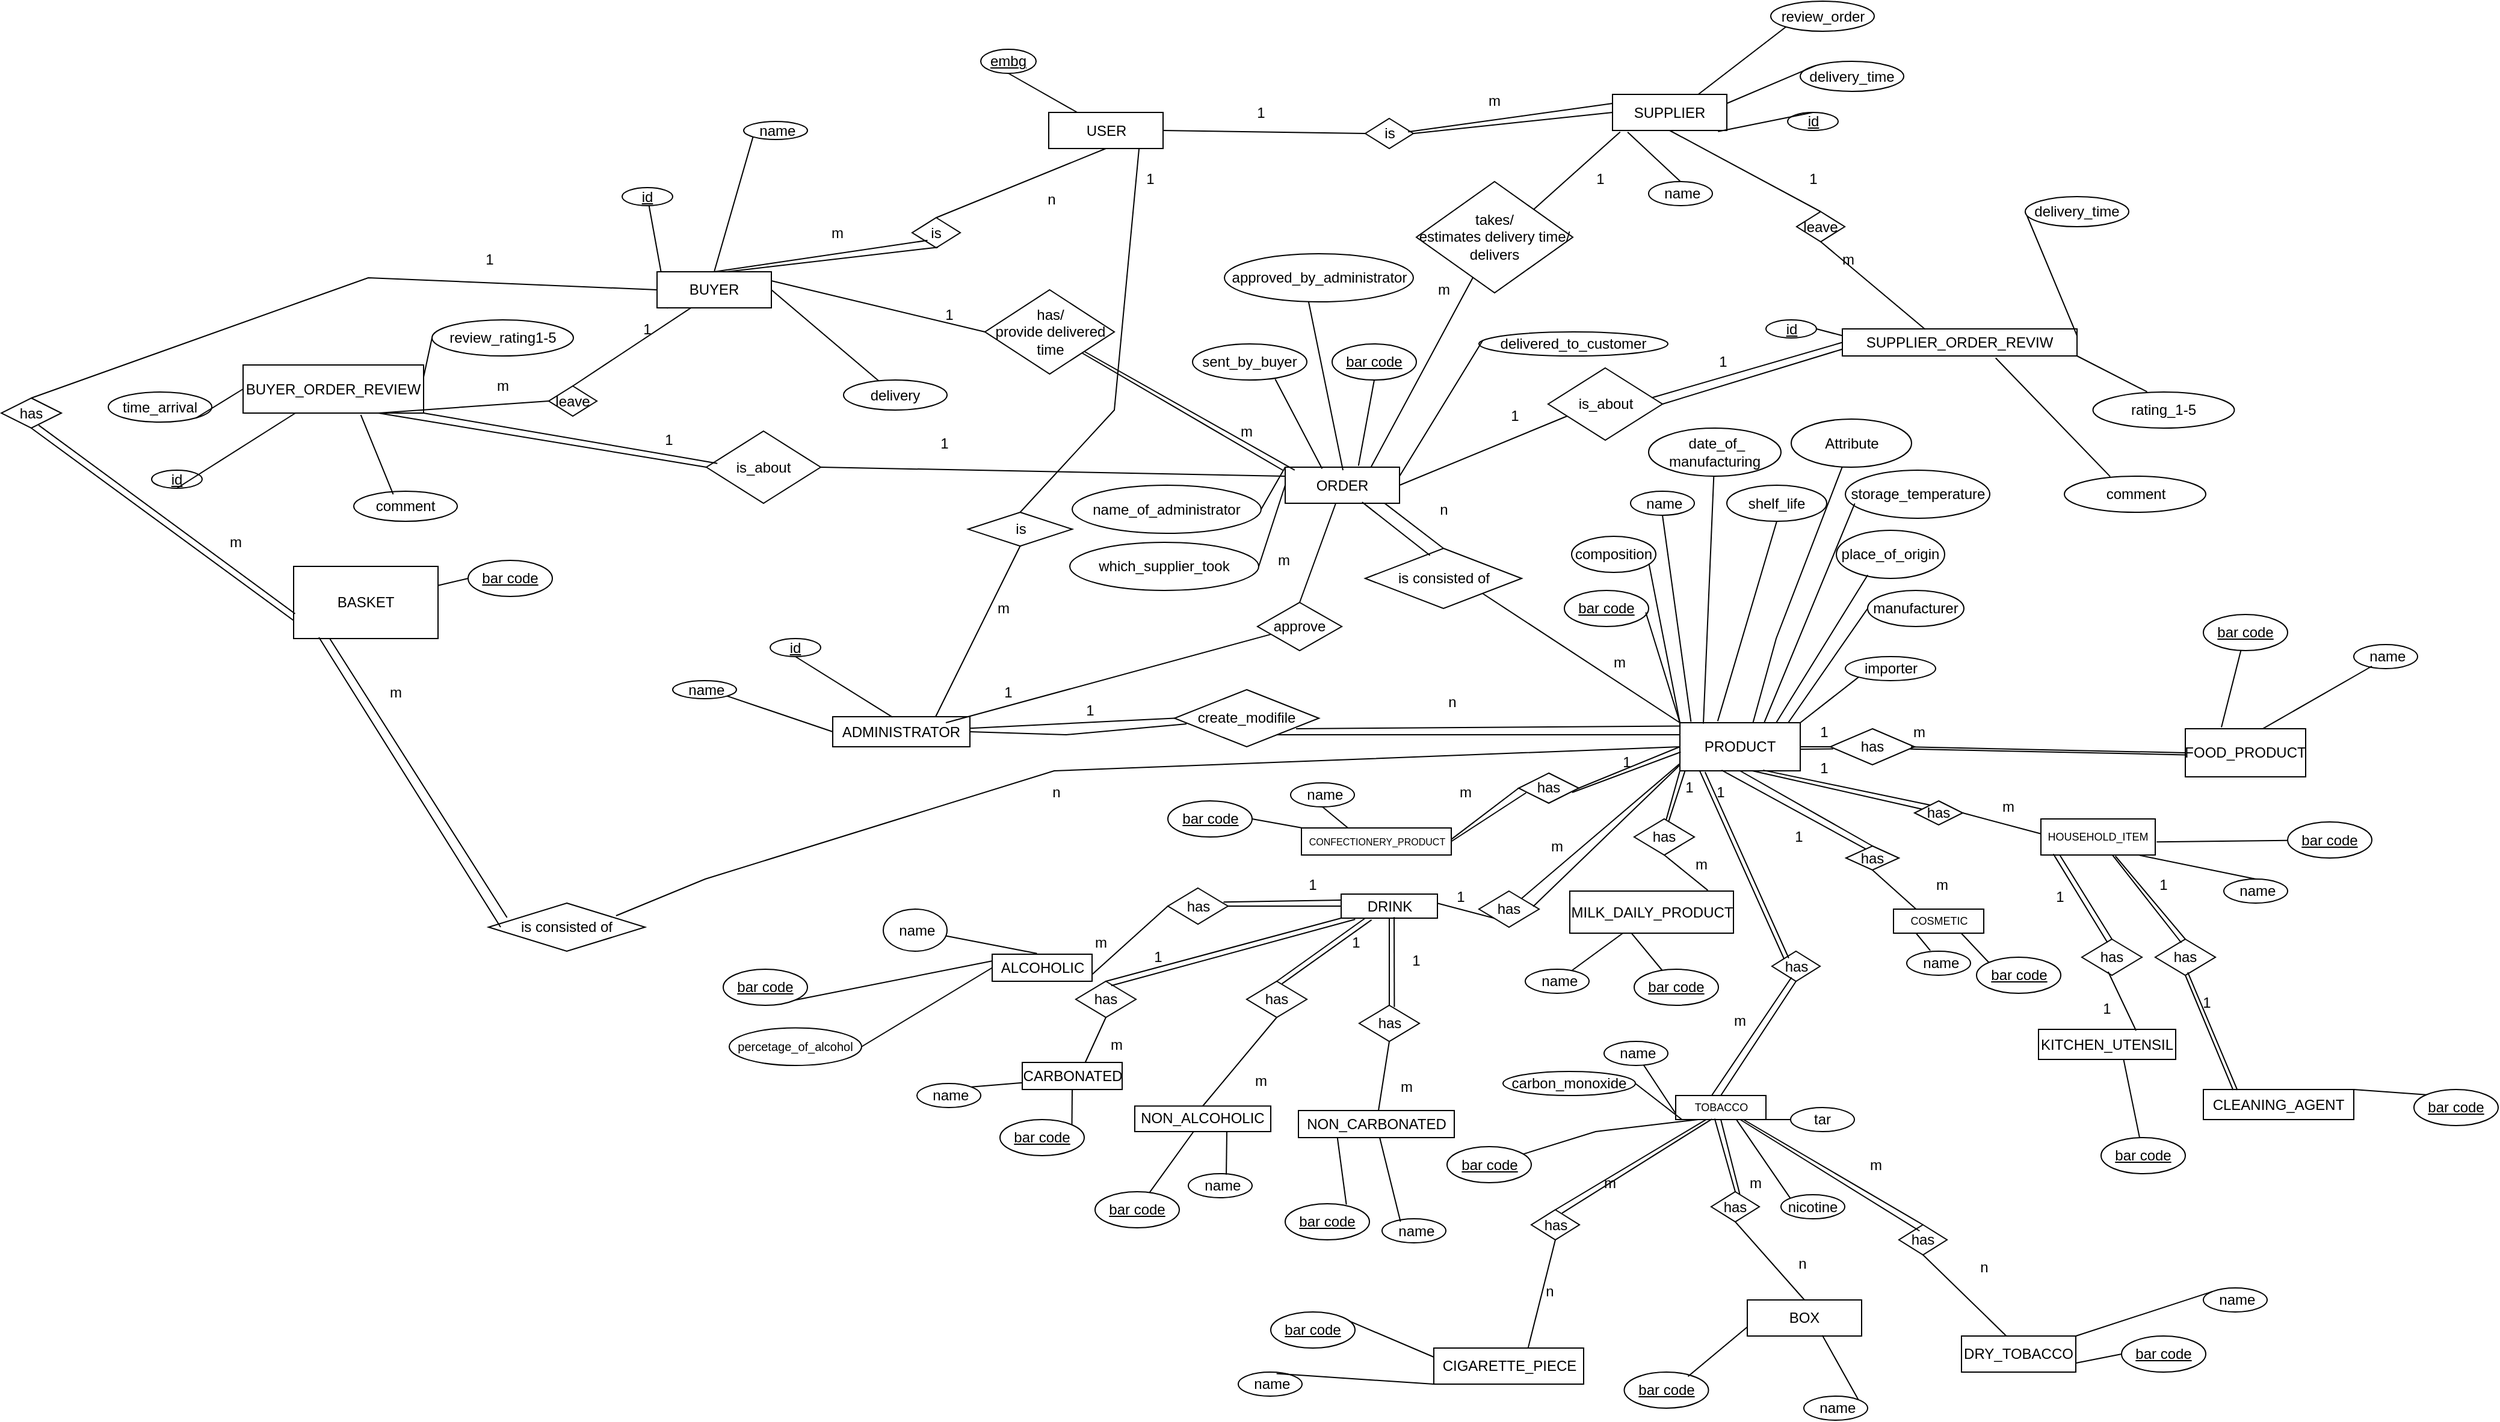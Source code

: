 <mxfile version="22.1.16" type="device">
  <diagram name="Page-1" id="06uUgslJRLvuWJSLgS0b">
    <mxGraphModel dx="3772" dy="2312" grid="1" gridSize="10" guides="1" tooltips="1" connect="1" arrows="1" fold="1" page="1" pageScale="1" pageWidth="850" pageHeight="1100" math="0" shadow="0">
      <root>
        <mxCell id="0" />
        <mxCell id="1" parent="0" />
        <mxCell id="DNZQ4RWIxIVcpWWrENQU-3" value="PRODUCT" style="whiteSpace=wrap;html=1;align=center;" parent="1" vertex="1">
          <mxGeometry x="70" y="280" width="100" height="40" as="geometry" />
        </mxCell>
        <mxCell id="DNZQ4RWIxIVcpWWrENQU-5" value="&lt;u&gt;bar code&lt;/u&gt;" style="ellipse;whiteSpace=wrap;html=1;align=center;" parent="1" vertex="1">
          <mxGeometry x="-26" y="170" width="70" height="30" as="geometry" />
        </mxCell>
        <mxCell id="DNZQ4RWIxIVcpWWrENQU-8" value="&amp;nbsp;name" style="ellipse;whiteSpace=wrap;html=1;align=center;" parent="1" vertex="1">
          <mxGeometry x="29" y="87.5" width="53" height="20" as="geometry" />
        </mxCell>
        <mxCell id="DNZQ4RWIxIVcpWWrENQU-9" value="&amp;nbsp;date_of_ manufacturing" style="ellipse;whiteSpace=wrap;html=1;align=center;" parent="1" vertex="1">
          <mxGeometry x="44" y="35" width="110" height="40" as="geometry" />
        </mxCell>
        <mxCell id="DNZQ4RWIxIVcpWWrENQU-10" value="shelf_life" style="ellipse;whiteSpace=wrap;html=1;align=center;" parent="1" vertex="1">
          <mxGeometry x="109" y="82.5" width="83" height="30" as="geometry" />
        </mxCell>
        <mxCell id="DNZQ4RWIxIVcpWWrENQU-11" value="composition" style="ellipse;whiteSpace=wrap;html=1;align=center;" parent="1" vertex="1">
          <mxGeometry x="-20" y="125" width="70" height="30" as="geometry" />
        </mxCell>
        <mxCell id="DNZQ4RWIxIVcpWWrENQU-13" value="storage_temperature" style="ellipse;whiteSpace=wrap;html=1;align=center;" parent="1" vertex="1">
          <mxGeometry x="207.5" y="70" width="120" height="40" as="geometry" />
        </mxCell>
        <mxCell id="DNZQ4RWIxIVcpWWrENQU-14" value="place_of_origin" style="ellipse;whiteSpace=wrap;html=1;align=center;" parent="1" vertex="1">
          <mxGeometry x="200" y="120" width="90" height="40" as="geometry" />
        </mxCell>
        <mxCell id="DNZQ4RWIxIVcpWWrENQU-16" value="manufacturer" style="ellipse;whiteSpace=wrap;html=1;align=center;" parent="1" vertex="1">
          <mxGeometry x="226" y="170" width="80" height="30" as="geometry" />
        </mxCell>
        <mxCell id="DNZQ4RWIxIVcpWWrENQU-17" value="importer" style="ellipse;whiteSpace=wrap;html=1;align=center;" parent="1" vertex="1">
          <mxGeometry x="207.5" y="225" width="75" height="20" as="geometry" />
        </mxCell>
        <mxCell id="DNZQ4RWIxIVcpWWrENQU-20" value="" style="endArrow=none;html=1;rounded=0;entryX=0;entryY=0;entryDx=0;entryDy=0;exitX=0.966;exitY=0.609;exitDx=0;exitDy=0;exitPerimeter=0;" parent="1" source="DNZQ4RWIxIVcpWWrENQU-5" target="DNZQ4RWIxIVcpWWrENQU-3" edge="1">
          <mxGeometry relative="1" as="geometry">
            <mxPoint x="40" y="270" as="sourcePoint" />
            <mxPoint x="193" y="270" as="targetPoint" />
            <Array as="points" />
          </mxGeometry>
        </mxCell>
        <mxCell id="DNZQ4RWIxIVcpWWrENQU-21" value="" style="endArrow=none;html=1;rounded=0;entryX=0;entryY=0;entryDx=0;entryDy=0;exitX=0.918;exitY=0.76;exitDx=0;exitDy=0;exitPerimeter=0;" parent="1" source="DNZQ4RWIxIVcpWWrENQU-11" target="DNZQ4RWIxIVcpWWrENQU-3" edge="1">
          <mxGeometry relative="1" as="geometry">
            <mxPoint x="50" y="280" as="sourcePoint" />
            <mxPoint x="80" y="290" as="targetPoint" />
          </mxGeometry>
        </mxCell>
        <mxCell id="DNZQ4RWIxIVcpWWrENQU-22" value="" style="endArrow=none;html=1;rounded=0;entryX=0.092;entryY=-0.02;entryDx=0;entryDy=0;exitX=0.5;exitY=1;exitDx=0;exitDy=0;entryPerimeter=0;" parent="1" source="DNZQ4RWIxIVcpWWrENQU-8" target="DNZQ4RWIxIVcpWWrENQU-3" edge="1">
          <mxGeometry relative="1" as="geometry">
            <mxPoint x="60" y="290" as="sourcePoint" />
            <mxPoint x="90" y="300" as="targetPoint" />
          </mxGeometry>
        </mxCell>
        <mxCell id="DNZQ4RWIxIVcpWWrENQU-23" value="" style="endArrow=none;html=1;rounded=0;entryX=0.195;entryY=0.019;entryDx=0;entryDy=0;entryPerimeter=0;" parent="1" source="DNZQ4RWIxIVcpWWrENQU-9" target="DNZQ4RWIxIVcpWWrENQU-3" edge="1">
          <mxGeometry relative="1" as="geometry">
            <mxPoint x="70" y="300" as="sourcePoint" />
            <mxPoint x="100" y="310" as="targetPoint" />
          </mxGeometry>
        </mxCell>
        <mxCell id="DNZQ4RWIxIVcpWWrENQU-25" value="" style="endArrow=none;html=1;rounded=0;exitX=0.5;exitY=1;exitDx=0;exitDy=0;entryX=0.314;entryY=-0.033;entryDx=0;entryDy=0;entryPerimeter=0;" parent="1" source="DNZQ4RWIxIVcpWWrENQU-10" target="DNZQ4RWIxIVcpWWrENQU-3" edge="1">
          <mxGeometry relative="1" as="geometry">
            <mxPoint x="113" y="180" as="sourcePoint" />
            <mxPoint x="99" y="291" as="targetPoint" />
          </mxGeometry>
        </mxCell>
        <mxCell id="DNZQ4RWIxIVcpWWrENQU-26" value="" style="endArrow=none;html=1;rounded=0;entryX=0.608;entryY=-0.007;entryDx=0;entryDy=0;entryPerimeter=0;" parent="1" source="DNZQ4RWIxIVcpWWrENQU-12" target="DNZQ4RWIxIVcpWWrENQU-3" edge="1">
          <mxGeometry relative="1" as="geometry">
            <mxPoint x="207" y="130" as="sourcePoint" />
            <mxPoint x="193" y="241" as="targetPoint" />
            <Array as="points">
              <mxPoint x="150" y="210" />
            </Array>
          </mxGeometry>
        </mxCell>
        <mxCell id="DNZQ4RWIxIVcpWWrENQU-27" value="" style="endArrow=none;html=1;rounded=0;entryX=0.29;entryY=0.927;entryDx=0;entryDy=0;entryPerimeter=0;" parent="1" target="DNZQ4RWIxIVcpWWrENQU-14" edge="1">
          <mxGeometry relative="1" as="geometry">
            <mxPoint x="150" y="280" as="sourcePoint" />
            <mxPoint x="162" y="279" as="targetPoint" />
          </mxGeometry>
        </mxCell>
        <mxCell id="DNZQ4RWIxIVcpWWrENQU-12" value="Attribute" style="ellipse;whiteSpace=wrap;html=1;align=center;" parent="1" vertex="1">
          <mxGeometry x="162.5" y="27.5" width="100" height="40" as="geometry" />
        </mxCell>
        <mxCell id="DNZQ4RWIxIVcpWWrENQU-29" value="" style="endArrow=none;html=1;rounded=0;entryX=1;entryY=0;entryDx=0;entryDy=0;exitX=0.065;exitY=0.693;exitDx=0;exitDy=0;exitPerimeter=0;" parent="1" source="DNZQ4RWIxIVcpWWrENQU-13" target="DNZQ4RWIxIVcpWWrENQU-3" edge="1">
          <mxGeometry relative="1" as="geometry">
            <mxPoint x="143" y="210" as="sourcePoint" />
            <mxPoint x="129" y="321" as="targetPoint" />
            <Array as="points">
              <mxPoint x="140" y="280" />
            </Array>
          </mxGeometry>
        </mxCell>
        <mxCell id="DNZQ4RWIxIVcpWWrENQU-30" value="" style="endArrow=none;html=1;rounded=0;entryX=1;entryY=0.5;entryDx=0;entryDy=0;exitX=0;exitY=0.5;exitDx=0;exitDy=0;" parent="1" source="DNZQ4RWIxIVcpWWrENQU-16" edge="1">
          <mxGeometry relative="1" as="geometry">
            <mxPoint x="303.432" y="219.423" as="sourcePoint" />
            <mxPoint x="160" y="280" as="targetPoint" />
          </mxGeometry>
        </mxCell>
        <mxCell id="DNZQ4RWIxIVcpWWrENQU-31" value="" style="endArrow=none;html=1;rounded=0;entryX=0;entryY=1;entryDx=0;entryDy=0;exitX=1;exitY=0;exitDx=0;exitDy=0;" parent="1" source="DNZQ4RWIxIVcpWWrENQU-3" target="DNZQ4RWIxIVcpWWrENQU-17" edge="1">
          <mxGeometry relative="1" as="geometry">
            <mxPoint x="163" y="230" as="sourcePoint" />
            <mxPoint x="149" y="341" as="targetPoint" />
          </mxGeometry>
        </mxCell>
        <mxCell id="DNZQ4RWIxIVcpWWrENQU-32" style="edgeStyle=orthogonalEdgeStyle;rounded=0;orthogonalLoop=1;jettySize=auto;html=1;exitX=0.5;exitY=1;exitDx=0;exitDy=0;" parent="1" source="DNZQ4RWIxIVcpWWrENQU-17" target="DNZQ4RWIxIVcpWWrENQU-17" edge="1">
          <mxGeometry relative="1" as="geometry" />
        </mxCell>
        <mxCell id="DNZQ4RWIxIVcpWWrENQU-34" value="has" style="shape=rhombus;perimeter=rhombusPerimeter;whiteSpace=wrap;html=1;align=center;" parent="1" vertex="1">
          <mxGeometry x="195" y="285" width="70" height="30" as="geometry" />
        </mxCell>
        <mxCell id="DNZQ4RWIxIVcpWWrENQU-36" value="" style="endArrow=none;html=1;rounded=0;exitX=1;exitY=0.5;exitDx=0;exitDy=0;entryX=0;entryY=0.5;entryDx=0;entryDy=0;" parent="1" source="DNZQ4RWIxIVcpWWrENQU-3" target="DNZQ4RWIxIVcpWWrENQU-34" edge="1">
          <mxGeometry relative="1" as="geometry">
            <mxPoint x="120" y="290" as="sourcePoint" />
            <mxPoint x="280" y="290" as="targetPoint" />
          </mxGeometry>
        </mxCell>
        <mxCell id="DNZQ4RWIxIVcpWWrENQU-37" value="" style="endArrow=none;html=1;rounded=0;entryX=0.034;entryY=0.56;entryDx=0;entryDy=0;entryPerimeter=0;exitX=1.001;exitY=0.551;exitDx=0;exitDy=0;exitPerimeter=0;" parent="1" source="DNZQ4RWIxIVcpWWrENQU-3" target="DNZQ4RWIxIVcpWWrENQU-34" edge="1">
          <mxGeometry relative="1" as="geometry">
            <mxPoint x="170" y="300" as="sourcePoint" />
            <mxPoint x="205" y="310" as="targetPoint" />
          </mxGeometry>
        </mxCell>
        <mxCell id="DNZQ4RWIxIVcpWWrENQU-38" value="&lt;u&gt;bar code&lt;/u&gt;" style="ellipse;whiteSpace=wrap;html=1;align=center;" parent="1" vertex="1">
          <mxGeometry x="505" y="190" width="70" height="30" as="geometry" />
        </mxCell>
        <mxCell id="DNZQ4RWIxIVcpWWrENQU-39" value="" style="endArrow=none;html=1;rounded=0;exitX=0.3;exitY=-0.031;exitDx=0;exitDy=0;exitPerimeter=0;" parent="1" source="DNZQ4RWIxIVcpWWrENQU-33" target="DNZQ4RWIxIVcpWWrENQU-38" edge="1">
          <mxGeometry relative="1" as="geometry">
            <mxPoint x="180" y="290" as="sourcePoint" />
            <mxPoint x="211" y="267" as="targetPoint" />
          </mxGeometry>
        </mxCell>
        <mxCell id="DNZQ4RWIxIVcpWWrENQU-40" value="&amp;nbsp;name" style="ellipse;whiteSpace=wrap;html=1;align=center;" parent="1" vertex="1">
          <mxGeometry x="630" y="215" width="53" height="20" as="geometry" />
        </mxCell>
        <mxCell id="DNZQ4RWIxIVcpWWrENQU-41" value="" style="endArrow=none;html=1;rounded=0;exitX=0.64;exitY=0.005;exitDx=0;exitDy=0;exitPerimeter=0;entryX=0.284;entryY=0.9;entryDx=0;entryDy=0;entryPerimeter=0;" parent="1" source="DNZQ4RWIxIVcpWWrENQU-33" target="DNZQ4RWIxIVcpWWrENQU-40" edge="1">
          <mxGeometry relative="1" as="geometry">
            <mxPoint x="340" y="279.37" as="sourcePoint" />
            <mxPoint x="407.377" y="209.999" as="targetPoint" />
          </mxGeometry>
        </mxCell>
        <mxCell id="DNZQ4RWIxIVcpWWrENQU-33" value="FOOD_PRODUCT" style="whiteSpace=wrap;html=1;align=center;" parent="1" vertex="1">
          <mxGeometry x="490" y="285" width="100" height="40" as="geometry" />
        </mxCell>
        <mxCell id="DNZQ4RWIxIVcpWWrENQU-43" value="" style="endArrow=none;html=1;rounded=0;entryX=0;entryY=0.5;entryDx=0;entryDy=0;exitX=0.957;exitY=0.503;exitDx=0;exitDy=0;exitPerimeter=0;" parent="1" source="DNZQ4RWIxIVcpWWrENQU-34" target="DNZQ4RWIxIVcpWWrENQU-33" edge="1">
          <mxGeometry relative="1" as="geometry">
            <mxPoint x="180" y="312" as="sourcePoint" />
            <mxPoint x="207" y="312" as="targetPoint" />
          </mxGeometry>
        </mxCell>
        <mxCell id="DNZQ4RWIxIVcpWWrENQU-44" value="" style="endArrow=none;html=1;rounded=0;entryX=0.002;entryY=0.543;entryDx=0;entryDy=0;exitX=0.945;exitY=0.562;exitDx=0;exitDy=0;exitPerimeter=0;entryPerimeter=0;" parent="1" target="DNZQ4RWIxIVcpWWrENQU-33" edge="1">
          <mxGeometry relative="1" as="geometry">
            <mxPoint x="261.35" y="301.86" as="sourcePoint" />
            <mxPoint x="290.0" y="303.64" as="targetPoint" />
          </mxGeometry>
        </mxCell>
        <mxCell id="DNZQ4RWIxIVcpWWrENQU-45" value="MILK_DAILY_PRODUCT" style="whiteSpace=wrap;html=1;align=center;" parent="1" vertex="1">
          <mxGeometry x="-21.5" y="420" width="136" height="35" as="geometry" />
        </mxCell>
        <mxCell id="DNZQ4RWIxIVcpWWrENQU-46" value="has" style="shape=rhombus;perimeter=rhombusPerimeter;whiteSpace=wrap;html=1;align=center;" parent="1" vertex="1">
          <mxGeometry x="32" y="360" width="50" height="30" as="geometry" />
        </mxCell>
        <mxCell id="DNZQ4RWIxIVcpWWrENQU-47" value="" style="endArrow=none;html=1;rounded=0;entryX=0.532;entryY=0.023;entryDx=0;entryDy=0;entryPerimeter=0;exitX=0;exitY=1;exitDx=0;exitDy=0;" parent="1" source="DNZQ4RWIxIVcpWWrENQU-3" target="DNZQ4RWIxIVcpWWrENQU-46" edge="1">
          <mxGeometry relative="1" as="geometry">
            <mxPoint x="180" y="312" as="sourcePoint" />
            <mxPoint x="207" y="312" as="targetPoint" />
          </mxGeometry>
        </mxCell>
        <mxCell id="DNZQ4RWIxIVcpWWrENQU-48" value="" style="endArrow=none;html=1;rounded=0;entryX=0.5;entryY=1;entryDx=0;entryDy=0;exitX=0.844;exitY=-0.016;exitDx=0;exitDy=0;exitPerimeter=0;" parent="1" source="DNZQ4RWIxIVcpWWrENQU-45" target="DNZQ4RWIxIVcpWWrENQU-46" edge="1">
          <mxGeometry relative="1" as="geometry">
            <mxPoint x="-39.6" y="373.74" as="sourcePoint" />
            <mxPoint x="30.0" y="351.27" as="targetPoint" />
          </mxGeometry>
        </mxCell>
        <mxCell id="DNZQ4RWIxIVcpWWrENQU-49" value="&lt;u&gt;bar code&lt;/u&gt;" style="ellipse;whiteSpace=wrap;html=1;align=center;" parent="1" vertex="1">
          <mxGeometry x="32" y="485" width="70" height="30" as="geometry" />
        </mxCell>
        <mxCell id="DNZQ4RWIxIVcpWWrENQU-50" value="&amp;nbsp;name" style="ellipse;whiteSpace=wrap;html=1;align=center;" parent="1" vertex="1">
          <mxGeometry x="-58.5" y="485" width="53" height="20" as="geometry" />
        </mxCell>
        <mxCell id="DNZQ4RWIxIVcpWWrENQU-51" value="" style="endArrow=none;html=1;rounded=0;exitX=0.378;exitY=1.006;exitDx=0;exitDy=0;exitPerimeter=0;" parent="1" source="DNZQ4RWIxIVcpWWrENQU-45" target="DNZQ4RWIxIVcpWWrENQU-49" edge="1">
          <mxGeometry relative="1" as="geometry">
            <mxPoint x="70" y="400" as="sourcePoint" />
            <mxPoint x="43.59" y="380" as="targetPoint" />
          </mxGeometry>
        </mxCell>
        <mxCell id="DNZQ4RWIxIVcpWWrENQU-52" value="" style="endArrow=none;html=1;rounded=0;" parent="1" source="DNZQ4RWIxIVcpWWrENQU-45" target="DNZQ4RWIxIVcpWWrENQU-50" edge="1">
          <mxGeometry relative="1" as="geometry">
            <mxPoint x="128.41" y="420.05" as="sourcePoint" />
            <mxPoint x="129" y="390" as="targetPoint" />
          </mxGeometry>
        </mxCell>
        <mxCell id="DNZQ4RWIxIVcpWWrENQU-59" value="COSMETIC" style="whiteSpace=wrap;html=1;align=center;fontSize=9;" parent="1" vertex="1">
          <mxGeometry x="247.5" y="435" width="75" height="20" as="geometry" />
        </mxCell>
        <mxCell id="DNZQ4RWIxIVcpWWrENQU-60" value="" style="endArrow=none;html=1;rounded=0;entryX=0;entryY=0.5;entryDx=0;entryDy=0;exitX=1.002;exitY=0.413;exitDx=0;exitDy=0;exitPerimeter=0;" parent="1" source="DNZQ4RWIxIVcpWWrENQU-156" target="DNZQ4RWIxIVcpWWrENQU-63" edge="1">
          <mxGeometry relative="1" as="geometry">
            <mxPoint x="-50" y="304.71" as="sourcePoint" />
            <mxPoint x="20" y="304.71" as="targetPoint" />
            <Array as="points" />
          </mxGeometry>
        </mxCell>
        <mxCell id="DNZQ4RWIxIVcpWWrENQU-61" value="" style="endArrow=none;html=1;rounded=0;exitX=1;exitY=0.5;exitDx=0;exitDy=0;entryX=0;entryY=0.5;entryDx=0;entryDy=0;" parent="1" source="DNZQ4RWIxIVcpWWrENQU-63" target="DNZQ4RWIxIVcpWWrENQU-3" edge="1">
          <mxGeometry relative="1" as="geometry">
            <mxPoint x="29.5" y="300.4" as="sourcePoint" />
            <mxPoint x="48.6" y="320" as="targetPoint" />
          </mxGeometry>
        </mxCell>
        <mxCell id="DNZQ4RWIxIVcpWWrENQU-63" value="has" style="shape=rhombus;perimeter=rhombusPerimeter;whiteSpace=wrap;html=1;align=center;" parent="1" vertex="1">
          <mxGeometry x="-64" y="321.88" width="50" height="25" as="geometry" />
        </mxCell>
        <mxCell id="DNZQ4RWIxIVcpWWrENQU-64" value="has" style="shape=rhombus;perimeter=rhombusPerimeter;whiteSpace=wrap;html=1;align=center;" parent="1" vertex="1">
          <mxGeometry x="208" y="382.5" width="44" height="20" as="geometry" />
        </mxCell>
        <mxCell id="DNZQ4RWIxIVcpWWrENQU-65" value="has" style="shape=rhombus;perimeter=rhombusPerimeter;whiteSpace=wrap;html=1;align=center;" parent="1" vertex="1">
          <mxGeometry x="265" y="345" width="40" height="20" as="geometry" />
        </mxCell>
        <mxCell id="DNZQ4RWIxIVcpWWrENQU-66" value="" style="endArrow=none;html=1;rounded=0;entryX=0.603;entryY=0.999;entryDx=0;entryDy=0;entryPerimeter=0;" parent="1" source="DNZQ4RWIxIVcpWWrENQU-65" target="DNZQ4RWIxIVcpWWrENQU-3" edge="1">
          <mxGeometry relative="1" as="geometry">
            <mxPoint x="35" y="380" as="sourcePoint" />
            <mxPoint x="65" y="365" as="targetPoint" />
          </mxGeometry>
        </mxCell>
        <mxCell id="DNZQ4RWIxIVcpWWrENQU-67" value="" style="endArrow=none;html=1;rounded=0;entryX=0.5;entryY=1;entryDx=0;entryDy=0;exitX=0.5;exitY=0;exitDx=0;exitDy=0;" parent="1" source="DNZQ4RWIxIVcpWWrENQU-64" target="DNZQ4RWIxIVcpWWrENQU-3" edge="1">
          <mxGeometry relative="1" as="geometry">
            <mxPoint x="180" y="350" as="sourcePoint" />
            <mxPoint x="75" y="375" as="targetPoint" />
          </mxGeometry>
        </mxCell>
        <mxCell id="DNZQ4RWIxIVcpWWrENQU-69" value="" style="endArrow=none;html=1;rounded=0;entryX=1;entryY=0.5;entryDx=0;entryDy=0;exitX=0.006;exitY=0.416;exitDx=0;exitDy=0;exitPerimeter=0;" parent="1" source="DNZQ4RWIxIVcpWWrENQU-157" target="DNZQ4RWIxIVcpWWrENQU-65" edge="1">
          <mxGeometry relative="1" as="geometry">
            <mxPoint x="257.5" y="345.63" as="sourcePoint" />
            <mxPoint x="197.5" y="344.38" as="targetPoint" />
          </mxGeometry>
        </mxCell>
        <mxCell id="DNZQ4RWIxIVcpWWrENQU-70" value="" style="endArrow=none;html=1;rounded=0;entryX=0.5;entryY=1;entryDx=0;entryDy=0;exitX=0.25;exitY=0;exitDx=0;exitDy=0;" parent="1" source="DNZQ4RWIxIVcpWWrENQU-59" target="DNZQ4RWIxIVcpWWrENQU-64" edge="1">
          <mxGeometry relative="1" as="geometry">
            <mxPoint x="65" y="410" as="sourcePoint" />
            <mxPoint x="95" y="395" as="targetPoint" />
          </mxGeometry>
        </mxCell>
        <mxCell id="DNZQ4RWIxIVcpWWrENQU-71" value="&lt;u&gt;bar code&lt;/u&gt;" style="ellipse;whiteSpace=wrap;html=1;align=center;" parent="1" vertex="1">
          <mxGeometry x="316.5" y="475" width="70" height="30" as="geometry" />
        </mxCell>
        <mxCell id="DNZQ4RWIxIVcpWWrENQU-72" value="&lt;u&gt;bar code&lt;/u&gt;" style="ellipse;whiteSpace=wrap;html=1;align=center;" parent="1" vertex="1">
          <mxGeometry x="575" y="362.5" width="70" height="30" as="geometry" />
        </mxCell>
        <mxCell id="DNZQ4RWIxIVcpWWrENQU-73" value="&amp;nbsp;name" style="ellipse;whiteSpace=wrap;html=1;align=center;" parent="1" vertex="1">
          <mxGeometry x="-253.5" y="330" width="53" height="20" as="geometry" />
        </mxCell>
        <mxCell id="DNZQ4RWIxIVcpWWrENQU-74" value="&amp;nbsp;name" style="ellipse;whiteSpace=wrap;html=1;align=center;" parent="1" vertex="1">
          <mxGeometry x="522" y="410" width="53" height="20" as="geometry" />
        </mxCell>
        <mxCell id="DNZQ4RWIxIVcpWWrENQU-75" value="&amp;nbsp;name" style="ellipse;whiteSpace=wrap;html=1;align=center;" parent="1" vertex="1">
          <mxGeometry x="258.5" y="470" width="53" height="20" as="geometry" />
        </mxCell>
        <mxCell id="DNZQ4RWIxIVcpWWrENQU-76" value="&lt;u&gt;bar code&lt;/u&gt;" style="ellipse;whiteSpace=wrap;html=1;align=center;" parent="1" vertex="1">
          <mxGeometry x="-355.5" y="345" width="70" height="30" as="geometry" />
        </mxCell>
        <mxCell id="DNZQ4RWIxIVcpWWrENQU-77" value="" style="endArrow=none;html=1;rounded=0;entryX=0.5;entryY=1;entryDx=0;entryDy=0;exitX=0.319;exitY=0.04;exitDx=0;exitDy=0;exitPerimeter=0;" parent="1" source="DNZQ4RWIxIVcpWWrENQU-156" target="DNZQ4RWIxIVcpWWrENQU-73" edge="1">
          <mxGeometry relative="1" as="geometry">
            <mxPoint x="-121" y="290" as="sourcePoint" />
            <mxPoint x="55" y="375" as="targetPoint" />
          </mxGeometry>
        </mxCell>
        <mxCell id="DNZQ4RWIxIVcpWWrENQU-78" value="" style="endArrow=none;html=1;rounded=0;entryX=1;entryY=0.5;entryDx=0;entryDy=0;exitX=0.045;exitY=0.04;exitDx=0;exitDy=0;exitPerimeter=0;" parent="1" source="DNZQ4RWIxIVcpWWrENQU-156" target="DNZQ4RWIxIVcpWWrENQU-76" edge="1">
          <mxGeometry relative="1" as="geometry">
            <mxPoint x="-145.0" y="297.5" as="sourcePoint" />
            <mxPoint x="65" y="385" as="targetPoint" />
          </mxGeometry>
        </mxCell>
        <mxCell id="DNZQ4RWIxIVcpWWrENQU-79" value="" style="endArrow=none;html=1;rounded=0;entryX=0.369;entryY=-0.03;entryDx=0;entryDy=0;exitX=0.25;exitY=1;exitDx=0;exitDy=0;entryPerimeter=0;" parent="1" source="DNZQ4RWIxIVcpWWrENQU-59" target="DNZQ4RWIxIVcpWWrENQU-75" edge="1">
          <mxGeometry relative="1" as="geometry">
            <mxPoint x="43" y="409" as="sourcePoint" />
            <mxPoint x="75" y="395" as="targetPoint" />
          </mxGeometry>
        </mxCell>
        <mxCell id="DNZQ4RWIxIVcpWWrENQU-80" value="" style="endArrow=none;html=1;rounded=0;entryX=0;entryY=0;entryDx=0;entryDy=0;exitX=0.75;exitY=1;exitDx=0;exitDy=0;" parent="1" source="DNZQ4RWIxIVcpWWrENQU-59" target="DNZQ4RWIxIVcpWWrENQU-71" edge="1">
          <mxGeometry relative="1" as="geometry">
            <mxPoint x="220" y="420" as="sourcePoint" />
            <mxPoint x="85" y="405" as="targetPoint" />
          </mxGeometry>
        </mxCell>
        <mxCell id="DNZQ4RWIxIVcpWWrENQU-81" value="" style="endArrow=none;html=1;rounded=0;exitX=1.012;exitY=0.637;exitDx=0;exitDy=0;exitPerimeter=0;" parent="1" source="DNZQ4RWIxIVcpWWrENQU-157" target="DNZQ4RWIxIVcpWWrENQU-72" edge="1">
          <mxGeometry relative="1" as="geometry">
            <mxPoint x="350.0" y="363.75" as="sourcePoint" />
            <mxPoint x="95" y="415" as="targetPoint" />
          </mxGeometry>
        </mxCell>
        <mxCell id="DNZQ4RWIxIVcpWWrENQU-82" value="" style="endArrow=none;html=1;rounded=0;entryX=0.5;entryY=0;entryDx=0;entryDy=0;exitX=0.856;exitY=1.002;exitDx=0;exitDy=0;exitPerimeter=0;" parent="1" source="DNZQ4RWIxIVcpWWrENQU-157" target="DNZQ4RWIxIVcpWWrENQU-74" edge="1">
          <mxGeometry relative="1" as="geometry">
            <mxPoint x="327.321" y="370" as="sourcePoint" />
            <mxPoint x="105" y="425" as="targetPoint" />
          </mxGeometry>
        </mxCell>
        <mxCell id="DNZQ4RWIxIVcpWWrENQU-83" value="" style="endArrow=none;html=1;rounded=0;entryX=0;entryY=0.849;entryDx=0;entryDy=0;entryPerimeter=0;" parent="1" source="DNZQ4RWIxIVcpWWrENQU-86" target="DNZQ4RWIxIVcpWWrENQU-3" edge="1">
          <mxGeometry relative="1" as="geometry">
            <mxPoint x="70" y="434" as="sourcePoint" />
            <mxPoint x="102" y="420" as="targetPoint" />
          </mxGeometry>
        </mxCell>
        <mxCell id="DNZQ4RWIxIVcpWWrENQU-84" value="" style="endArrow=none;html=1;rounded=0;entryX=0;entryY=1;entryDx=0;entryDy=0;exitX=0.667;exitY=0.03;exitDx=0;exitDy=0;exitPerimeter=0;" parent="1" source="DNZQ4RWIxIVcpWWrENQU-85" target="DNZQ4RWIxIVcpWWrENQU-86" edge="1">
          <mxGeometry relative="1" as="geometry">
            <mxPoint x="93" y="459" as="sourcePoint" />
            <mxPoint x="125" y="445" as="targetPoint" />
          </mxGeometry>
        </mxCell>
        <mxCell id="DNZQ4RWIxIVcpWWrENQU-85" value="DRINK" style="whiteSpace=wrap;html=1;align=center;" parent="1" vertex="1">
          <mxGeometry x="-211.5" y="422.5" width="80" height="20" as="geometry" />
        </mxCell>
        <mxCell id="DNZQ4RWIxIVcpWWrENQU-86" value="has" style="shape=rhombus;perimeter=rhombusPerimeter;whiteSpace=wrap;html=1;align=center;" parent="1" vertex="1">
          <mxGeometry x="-97" y="420" width="50" height="30" as="geometry" />
        </mxCell>
        <mxCell id="DNZQ4RWIxIVcpWWrENQU-90" value="&lt;u&gt;bar code&lt;/u&gt;" style="ellipse;whiteSpace=wrap;html=1;align=center;" parent="1" vertex="1">
          <mxGeometry x="-725" y="485" width="70" height="30" as="geometry" />
        </mxCell>
        <mxCell id="DNZQ4RWIxIVcpWWrENQU-91" value="percetage_of_alcohol" style="ellipse;whiteSpace=wrap;html=1;align=center;fontSize=10;" parent="1" vertex="1">
          <mxGeometry x="-720" y="533.75" width="110" height="31.25" as="geometry" />
        </mxCell>
        <mxCell id="DNZQ4RWIxIVcpWWrENQU-93" value="&amp;nbsp;name" style="ellipse;whiteSpace=wrap;html=1;align=center;" parent="1" vertex="1">
          <mxGeometry x="-592" y="435" width="53" height="35" as="geometry" />
        </mxCell>
        <mxCell id="DNZQ4RWIxIVcpWWrENQU-96" value="has" style="shape=rhombus;perimeter=rhombusPerimeter;whiteSpace=wrap;html=1;align=center;" parent="1" vertex="1">
          <mxGeometry x="-355.5" y="417.5" width="50" height="30" as="geometry" />
        </mxCell>
        <mxCell id="DNZQ4RWIxIVcpWWrENQU-97" value="ALCOHOLIC" style="whiteSpace=wrap;html=1;align=center;" parent="1" vertex="1">
          <mxGeometry x="-501.5" y="472.5" width="83" height="22.5" as="geometry" />
        </mxCell>
        <mxCell id="DNZQ4RWIxIVcpWWrENQU-100" style="edgeStyle=orthogonalEdgeStyle;rounded=0;orthogonalLoop=1;jettySize=auto;html=1;exitX=0.5;exitY=1;exitDx=0;exitDy=0;" parent="1" source="DNZQ4RWIxIVcpWWrENQU-50" target="DNZQ4RWIxIVcpWWrENQU-50" edge="1">
          <mxGeometry relative="1" as="geometry" />
        </mxCell>
        <mxCell id="DNZQ4RWIxIVcpWWrENQU-102" value="" style="endArrow=none;html=1;rounded=0;entryX=0;entryY=0.25;entryDx=0;entryDy=0;exitX=1;exitY=1;exitDx=0;exitDy=0;" parent="1" source="DNZQ4RWIxIVcpWWrENQU-90" target="DNZQ4RWIxIVcpWWrENQU-97" edge="1">
          <mxGeometry relative="1" as="geometry">
            <mxPoint x="-347" y="387" as="sourcePoint" />
            <mxPoint x="-387" y="325" as="targetPoint" />
          </mxGeometry>
        </mxCell>
        <mxCell id="DNZQ4RWIxIVcpWWrENQU-103" value="" style="endArrow=none;html=1;rounded=0;exitX=0.5;exitY=0;exitDx=0;exitDy=0;entryX=0.163;entryY=0.993;entryDx=0;entryDy=0;entryPerimeter=0;" parent="1" source="DNZQ4RWIxIVcpWWrENQU-112" target="DNZQ4RWIxIVcpWWrENQU-157" edge="1">
          <mxGeometry relative="1" as="geometry">
            <mxPoint x="150" y="517" as="sourcePoint" />
            <mxPoint x="260" y="370" as="targetPoint" />
          </mxGeometry>
        </mxCell>
        <mxCell id="DNZQ4RWIxIVcpWWrENQU-104" value="" style="endArrow=none;html=1;rounded=0;entryX=0;entryY=0.5;entryDx=0;entryDy=0;exitX=1;exitY=0.5;exitDx=0;exitDy=0;" parent="1" source="DNZQ4RWIxIVcpWWrENQU-91" target="DNZQ4RWIxIVcpWWrENQU-97" edge="1">
          <mxGeometry relative="1" as="geometry">
            <mxPoint x="-340" y="455" as="sourcePoint" />
            <mxPoint x="-380" y="393" as="targetPoint" />
          </mxGeometry>
        </mxCell>
        <mxCell id="DNZQ4RWIxIVcpWWrENQU-105" value="" style="endArrow=none;html=1;rounded=0;entryX=0.448;entryY=-0.028;entryDx=0;entryDy=0;entryPerimeter=0;" parent="1" source="DNZQ4RWIxIVcpWWrENQU-93" target="DNZQ4RWIxIVcpWWrENQU-97" edge="1">
          <mxGeometry relative="1" as="geometry">
            <mxPoint x="-280" y="381" as="sourcePoint" />
            <mxPoint x="-320" y="319" as="targetPoint" />
          </mxGeometry>
        </mxCell>
        <mxCell id="DNZQ4RWIxIVcpWWrENQU-107" value="" style="endArrow=none;html=1;rounded=0;entryX=1;entryY=0.5;entryDx=0;entryDy=0;exitX=0;exitY=0.5;exitDx=0;exitDy=0;" parent="1" source="DNZQ4RWIxIVcpWWrENQU-85" target="DNZQ4RWIxIVcpWWrENQU-96" edge="1">
          <mxGeometry relative="1" as="geometry">
            <mxPoint x="-200" y="352.5" as="sourcePoint" />
            <mxPoint x="-240" y="290.5" as="targetPoint" />
          </mxGeometry>
        </mxCell>
        <mxCell id="DNZQ4RWIxIVcpWWrENQU-112" value="has" style="shape=rhombus;perimeter=rhombusPerimeter;whiteSpace=wrap;html=1;align=center;" parent="1" vertex="1">
          <mxGeometry x="404" y="460" width="50" height="30" as="geometry" />
        </mxCell>
        <mxCell id="DNZQ4RWIxIVcpWWrENQU-116" value="has" style="shape=rhombus;perimeter=rhombusPerimeter;whiteSpace=wrap;html=1;align=center;" parent="1" vertex="1">
          <mxGeometry x="465" y="460" width="50" height="30" as="geometry" />
        </mxCell>
        <mxCell id="DNZQ4RWIxIVcpWWrENQU-118" value="KITCHEN_UTENSIL" style="whiteSpace=wrap;html=1;align=center;" parent="1" vertex="1">
          <mxGeometry x="368" y="535" width="114" height="25" as="geometry" />
        </mxCell>
        <mxCell id="DNZQ4RWIxIVcpWWrENQU-119" value="CLEANING_AGENT" style="whiteSpace=wrap;html=1;align=center;" parent="1" vertex="1">
          <mxGeometry x="505" y="585" width="125" height="25" as="geometry" />
        </mxCell>
        <mxCell id="DNZQ4RWIxIVcpWWrENQU-121" value="" style="endArrow=none;html=1;rounded=0;exitX=0.541;exitY=0.92;exitDx=0;exitDy=0;exitPerimeter=0;entryX=0.226;entryY=0.02;entryDx=0;entryDy=0;entryPerimeter=0;" parent="1" source="DNZQ4RWIxIVcpWWrENQU-116" target="DNZQ4RWIxIVcpWWrENQU-119" edge="1">
          <mxGeometry relative="1" as="geometry">
            <mxPoint x="300" y="450" as="sourcePoint" />
            <mxPoint x="360" y="480" as="targetPoint" />
          </mxGeometry>
        </mxCell>
        <mxCell id="DNZQ4RWIxIVcpWWrENQU-122" value="" style="endArrow=none;html=1;rounded=0;exitX=0.5;exitY=0;exitDx=0;exitDy=0;entryX=0.651;entryY=1.029;entryDx=0;entryDy=0;entryPerimeter=0;" parent="1" source="DNZQ4RWIxIVcpWWrENQU-116" target="DNZQ4RWIxIVcpWWrENQU-157" edge="1">
          <mxGeometry relative="1" as="geometry">
            <mxPoint x="358.33" y="440" as="sourcePoint" />
            <mxPoint x="311.663" y="370" as="targetPoint" />
          </mxGeometry>
        </mxCell>
        <mxCell id="DNZQ4RWIxIVcpWWrENQU-124" value="&lt;u&gt;bar code&lt;/u&gt;" style="ellipse;whiteSpace=wrap;html=1;align=center;" parent="1" vertex="1">
          <mxGeometry x="420" y="625" width="70" height="30" as="geometry" />
        </mxCell>
        <mxCell id="DNZQ4RWIxIVcpWWrENQU-125" value="&lt;u&gt;bar code&lt;/u&gt;" style="ellipse;whiteSpace=wrap;html=1;align=center;" parent="1" vertex="1">
          <mxGeometry x="680" y="585" width="70" height="30" as="geometry" />
        </mxCell>
        <mxCell id="DNZQ4RWIxIVcpWWrENQU-126" value="" style="endArrow=none;html=1;rounded=0;entryX=0.62;entryY=0.998;entryDx=0;entryDy=0;entryPerimeter=0;" parent="1" source="DNZQ4RWIxIVcpWWrENQU-124" target="DNZQ4RWIxIVcpWWrENQU-118" edge="1">
          <mxGeometry relative="1" as="geometry">
            <mxPoint x="368.33" y="450" as="sourcePoint" />
            <mxPoint x="321.33" y="380" as="targetPoint" />
          </mxGeometry>
        </mxCell>
        <mxCell id="DNZQ4RWIxIVcpWWrENQU-127" value="" style="endArrow=none;html=1;rounded=0;exitX=1;exitY=0;exitDx=0;exitDy=0;entryX=0;entryY=0;entryDx=0;entryDy=0;" parent="1" source="DNZQ4RWIxIVcpWWrENQU-119" target="DNZQ4RWIxIVcpWWrENQU-125" edge="1">
          <mxGeometry relative="1" as="geometry">
            <mxPoint x="370" y="450" as="sourcePoint" />
            <mxPoint x="437.593" y="461.334" as="targetPoint" />
          </mxGeometry>
        </mxCell>
        <mxCell id="DNZQ4RWIxIVcpWWrENQU-130" value="has" style="shape=rhombus;perimeter=rhombusPerimeter;whiteSpace=wrap;html=1;align=center;" parent="1" vertex="1">
          <mxGeometry x="-196.5" y="515" width="50" height="30" as="geometry" />
        </mxCell>
        <mxCell id="DNZQ4RWIxIVcpWWrENQU-131" value="has" style="shape=rhombus;perimeter=rhombusPerimeter;whiteSpace=wrap;html=1;align=center;" parent="1" vertex="1">
          <mxGeometry x="-290" y="495" width="50" height="30" as="geometry" />
        </mxCell>
        <mxCell id="DNZQ4RWIxIVcpWWrENQU-132" value="has" style="shape=rhombus;perimeter=rhombusPerimeter;whiteSpace=wrap;html=1;align=center;" parent="1" vertex="1">
          <mxGeometry x="-432" y="495" width="50" height="30" as="geometry" />
        </mxCell>
        <mxCell id="DNZQ4RWIxIVcpWWrENQU-133" value="" style="endArrow=none;html=1;rounded=0;entryX=0.5;entryY=0;entryDx=0;entryDy=0;exitX=0;exitY=1;exitDx=0;exitDy=0;" parent="1" source="DNZQ4RWIxIVcpWWrENQU-85" target="DNZQ4RWIxIVcpWWrENQU-132" edge="1">
          <mxGeometry relative="1" as="geometry">
            <mxPoint x="-160" y="350" as="sourcePoint" />
            <mxPoint x="-190" y="350" as="targetPoint" />
          </mxGeometry>
        </mxCell>
        <mxCell id="DNZQ4RWIxIVcpWWrENQU-134" value="" style="endArrow=none;html=1;rounded=0;exitX=0.25;exitY=1;exitDx=0;exitDy=0;entryX=0.5;entryY=0;entryDx=0;entryDy=0;" parent="1" source="DNZQ4RWIxIVcpWWrENQU-85" target="DNZQ4RWIxIVcpWWrENQU-131" edge="1">
          <mxGeometry relative="1" as="geometry">
            <mxPoint x="-143" y="360" as="sourcePoint" />
            <mxPoint x="-180" y="360" as="targetPoint" />
          </mxGeometry>
        </mxCell>
        <mxCell id="DNZQ4RWIxIVcpWWrENQU-135" value="" style="endArrow=none;html=1;rounded=0;entryX=0.5;entryY=0;entryDx=0;entryDy=0;exitX=0.5;exitY=1;exitDx=0;exitDy=0;" parent="1" source="DNZQ4RWIxIVcpWWrENQU-85" target="DNZQ4RWIxIVcpWWrENQU-130" edge="1">
          <mxGeometry relative="1" as="geometry">
            <mxPoint x="-133" y="370" as="sourcePoint" />
            <mxPoint x="-170" y="370" as="targetPoint" />
          </mxGeometry>
        </mxCell>
        <mxCell id="DNZQ4RWIxIVcpWWrENQU-136" value="" style="endArrow=none;html=1;rounded=0;entryX=0.5;entryY=1;entryDx=0;entryDy=0;exitX=0.623;exitY=0.062;exitDx=0;exitDy=0;exitPerimeter=0;" parent="1" source="DNZQ4RWIxIVcpWWrENQU-141" target="DNZQ4RWIxIVcpWWrENQU-132" edge="1">
          <mxGeometry relative="1" as="geometry">
            <mxPoint x="-310" y="430" as="sourcePoint" />
            <mxPoint x="-160" y="380" as="targetPoint" />
          </mxGeometry>
        </mxCell>
        <mxCell id="DNZQ4RWIxIVcpWWrENQU-137" value="" style="endArrow=none;html=1;rounded=0;entryX=0.5;entryY=1;entryDx=0;entryDy=0;exitX=0.5;exitY=0;exitDx=0;exitDy=0;" parent="1" source="DNZQ4RWIxIVcpWWrENQU-140" target="DNZQ4RWIxIVcpWWrENQU-131" edge="1">
          <mxGeometry relative="1" as="geometry">
            <mxPoint x="-210" y="460" as="sourcePoint" />
            <mxPoint x="-150" y="390" as="targetPoint" />
          </mxGeometry>
        </mxCell>
        <mxCell id="DNZQ4RWIxIVcpWWrENQU-138" value="" style="endArrow=none;html=1;rounded=0;entryX=0.5;entryY=1;entryDx=0;entryDy=0;" parent="1" source="DNZQ4RWIxIVcpWWrENQU-139" target="DNZQ4RWIxIVcpWWrENQU-130" edge="1">
          <mxGeometry relative="1" as="geometry">
            <mxPoint x="-150" y="470" as="sourcePoint" />
            <mxPoint x="-140" y="400" as="targetPoint" />
          </mxGeometry>
        </mxCell>
        <mxCell id="DNZQ4RWIxIVcpWWrENQU-139" value="NON_CARBONATED" style="whiteSpace=wrap;html=1;align=center;" parent="1" vertex="1">
          <mxGeometry x="-247" y="602.5" width="129.5" height="22.5" as="geometry" />
        </mxCell>
        <mxCell id="DNZQ4RWIxIVcpWWrENQU-140" value="NON_ALCOHOLIC" style="whiteSpace=wrap;html=1;align=center;" parent="1" vertex="1">
          <mxGeometry x="-383" y="598.75" width="113" height="21.25" as="geometry" />
        </mxCell>
        <mxCell id="DNZQ4RWIxIVcpWWrENQU-141" value="CARBONATED" style="whiteSpace=wrap;html=1;align=center;" parent="1" vertex="1">
          <mxGeometry x="-476.5" y="562.5" width="83" height="22.5" as="geometry" />
        </mxCell>
        <mxCell id="DNZQ4RWIxIVcpWWrENQU-142" style="edgeStyle=orthogonalEdgeStyle;rounded=0;orthogonalLoop=1;jettySize=auto;html=1;exitX=0.5;exitY=1;exitDx=0;exitDy=0;" parent="1" source="DNZQ4RWIxIVcpWWrENQU-140" target="DNZQ4RWIxIVcpWWrENQU-140" edge="1">
          <mxGeometry relative="1" as="geometry" />
        </mxCell>
        <mxCell id="DNZQ4RWIxIVcpWWrENQU-143" value="&lt;u&gt;bar code&lt;/u&gt;" style="ellipse;whiteSpace=wrap;html=1;align=center;" parent="1" vertex="1">
          <mxGeometry x="-495" y="610" width="70" height="30" as="geometry" />
        </mxCell>
        <mxCell id="DNZQ4RWIxIVcpWWrENQU-144" value="&lt;u&gt;bar code&lt;/u&gt;" style="ellipse;whiteSpace=wrap;html=1;align=center;" parent="1" vertex="1">
          <mxGeometry x="-416" y="670" width="70" height="30" as="geometry" />
        </mxCell>
        <mxCell id="DNZQ4RWIxIVcpWWrENQU-145" value="&lt;u&gt;bar code&lt;/u&gt;" style="ellipse;whiteSpace=wrap;html=1;align=center;" parent="1" vertex="1">
          <mxGeometry x="-258" y="680" width="70" height="30" as="geometry" />
        </mxCell>
        <mxCell id="DNZQ4RWIxIVcpWWrENQU-146" value="&amp;nbsp;name" style="ellipse;whiteSpace=wrap;html=1;align=center;" parent="1" vertex="1">
          <mxGeometry x="-564" y="580" width="53" height="20" as="geometry" />
        </mxCell>
        <mxCell id="DNZQ4RWIxIVcpWWrENQU-147" value="&amp;nbsp;name" style="ellipse;whiteSpace=wrap;html=1;align=center;" parent="1" vertex="1">
          <mxGeometry x="-338.5" y="655" width="53" height="20" as="geometry" />
        </mxCell>
        <mxCell id="DNZQ4RWIxIVcpWWrENQU-148" value="&amp;nbsp;name" style="ellipse;whiteSpace=wrap;html=1;align=center;" parent="1" vertex="1">
          <mxGeometry x="-177.5" y="692.5" width="53" height="20" as="geometry" />
        </mxCell>
        <mxCell id="DNZQ4RWIxIVcpWWrENQU-149" value="" style="endArrow=none;html=1;rounded=0;entryX=0.25;entryY=1;entryDx=0;entryDy=0;exitX=0.726;exitY=0.024;exitDx=0;exitDy=0;exitPerimeter=0;" parent="1" source="DNZQ4RWIxIVcpWWrENQU-145" target="DNZQ4RWIxIVcpWWrENQU-139" edge="1">
          <mxGeometry relative="1" as="geometry">
            <mxPoint x="-130" y="557.5" as="sourcePoint" />
            <mxPoint x="-139" y="502.5" as="targetPoint" />
          </mxGeometry>
        </mxCell>
        <mxCell id="DNZQ4RWIxIVcpWWrENQU-150" value="" style="endArrow=none;html=1;rounded=0;entryX=0.677;entryY=1.003;entryDx=0;entryDy=0;entryPerimeter=0;exitX=0.595;exitY=0.037;exitDx=0;exitDy=0;exitPerimeter=0;" parent="1" source="DNZQ4RWIxIVcpWWrENQU-147" target="DNZQ4RWIxIVcpWWrENQU-140" edge="1">
          <mxGeometry relative="1" as="geometry">
            <mxPoint x="-110.5" y="505" as="sourcePoint" />
            <mxPoint x="-119.5" y="450" as="targetPoint" />
          </mxGeometry>
        </mxCell>
        <mxCell id="DNZQ4RWIxIVcpWWrENQU-151" value="" style="endArrow=none;html=1;rounded=0;" parent="1" source="DNZQ4RWIxIVcpWWrENQU-144" target="DNZQ4RWIxIVcpWWrENQU-140" edge="1">
          <mxGeometry relative="1" as="geometry">
            <mxPoint x="-230" y="545" as="sourcePoint" />
            <mxPoint x="-239" y="490" as="targetPoint" />
          </mxGeometry>
        </mxCell>
        <mxCell id="DNZQ4RWIxIVcpWWrENQU-152" value="" style="endArrow=none;html=1;rounded=0;entryX=0;entryY=0.75;entryDx=0;entryDy=0;exitX=1;exitY=0;exitDx=0;exitDy=0;" parent="1" source="DNZQ4RWIxIVcpWWrENQU-146" target="DNZQ4RWIxIVcpWWrENQU-141" edge="1">
          <mxGeometry relative="1" as="geometry">
            <mxPoint x="-89" y="525" as="sourcePoint" />
            <mxPoint x="-98" y="470" as="targetPoint" />
          </mxGeometry>
        </mxCell>
        <mxCell id="DNZQ4RWIxIVcpWWrENQU-153" value="" style="endArrow=none;html=1;rounded=0;entryX=0.5;entryY=1;entryDx=0;entryDy=0;exitX=1;exitY=0;exitDx=0;exitDy=0;" parent="1" source="DNZQ4RWIxIVcpWWrENQU-143" target="DNZQ4RWIxIVcpWWrENQU-141" edge="1">
          <mxGeometry relative="1" as="geometry">
            <mxPoint x="-314" y="495" as="sourcePoint" />
            <mxPoint x="-323" y="440" as="targetPoint" />
          </mxGeometry>
        </mxCell>
        <mxCell id="DNZQ4RWIxIVcpWWrENQU-154" value="" style="endArrow=none;html=1;rounded=0;exitX=0.289;exitY=0.117;exitDx=0;exitDy=0;exitPerimeter=0;" parent="1" source="DNZQ4RWIxIVcpWWrENQU-148" target="DNZQ4RWIxIVcpWWrENQU-139" edge="1">
          <mxGeometry relative="1" as="geometry">
            <mxPoint x="-113" y="551" as="sourcePoint" />
            <mxPoint x="-141" y="520" as="targetPoint" />
          </mxGeometry>
        </mxCell>
        <mxCell id="DNZQ4RWIxIVcpWWrENQU-155" value="" style="endArrow=none;html=1;rounded=0;exitX=0.889;exitY=0.646;exitDx=0;exitDy=0;entryX=0.007;entryY=0.609;entryDx=0;entryDy=0;exitPerimeter=0;entryPerimeter=0;" parent="1" source="DNZQ4RWIxIVcpWWrENQU-63" target="DNZQ4RWIxIVcpWWrENQU-3" edge="1">
          <mxGeometry relative="1" as="geometry">
            <mxPoint x="40" y="313" as="sourcePoint" />
            <mxPoint x="80" y="310" as="targetPoint" />
          </mxGeometry>
        </mxCell>
        <mxCell id="DNZQ4RWIxIVcpWWrENQU-156" value="CONFECTIONERY_PRODUCT" style="whiteSpace=wrap;html=1;align=center;fontSize=8;" parent="1" vertex="1">
          <mxGeometry x="-244.5" y="367.5" width="124.5" height="22.5" as="geometry" />
        </mxCell>
        <mxCell id="DNZQ4RWIxIVcpWWrENQU-157" value="HOUSEHOLD_ITEM" style="whiteSpace=wrap;html=1;align=center;fontSize=9;" parent="1" vertex="1">
          <mxGeometry x="370" y="360" width="95" height="30" as="geometry" />
        </mxCell>
        <mxCell id="DNZQ4RWIxIVcpWWrENQU-160" value="" style="endArrow=none;html=1;rounded=0;exitX=1;exitY=0.5;exitDx=0;exitDy=0;entryX=0.124;entryY=0.655;entryDx=0;entryDy=0;entryPerimeter=0;" parent="1" source="DNZQ4RWIxIVcpWWrENQU-156" target="DNZQ4RWIxIVcpWWrENQU-63" edge="1">
          <mxGeometry relative="1" as="geometry">
            <mxPoint x="34" y="316" as="sourcePoint" />
            <mxPoint x="81" y="314" as="targetPoint" />
          </mxGeometry>
        </mxCell>
        <mxCell id="DNZQ4RWIxIVcpWWrENQU-161" value="" style="endArrow=none;html=1;rounded=0;entryX=-0.001;entryY=0.882;entryDx=0;entryDy=0;entryPerimeter=0;exitX=0.9;exitY=0.43;exitDx=0;exitDy=0;exitPerimeter=0;" parent="1" source="DNZQ4RWIxIVcpWWrENQU-86" target="DNZQ4RWIxIVcpWWrENQU-3" edge="1">
          <mxGeometry relative="1" as="geometry">
            <mxPoint y="341" as="sourcePoint" />
            <mxPoint x="80" y="324" as="targetPoint" />
          </mxGeometry>
        </mxCell>
        <mxCell id="DNZQ4RWIxIVcpWWrENQU-162" value="" style="endArrow=none;html=1;rounded=0;entryX=0.572;entryY=0.073;entryDx=0;entryDy=0;entryPerimeter=0;exitX=0.042;exitY=1.005;exitDx=0;exitDy=0;exitPerimeter=0;" parent="1" source="DNZQ4RWIxIVcpWWrENQU-3" target="DNZQ4RWIxIVcpWWrENQU-46" edge="1">
          <mxGeometry relative="1" as="geometry">
            <mxPoint x="80" y="330" as="sourcePoint" />
            <mxPoint x="67" y="341" as="targetPoint" />
          </mxGeometry>
        </mxCell>
        <mxCell id="DNZQ4RWIxIVcpWWrENQU-163" value="" style="endArrow=none;html=1;rounded=0;exitX=0.346;exitY=0.986;exitDx=0;exitDy=0;exitPerimeter=0;entryX=0.377;entryY=0.129;entryDx=0;entryDy=0;entryPerimeter=0;" parent="1" source="DNZQ4RWIxIVcpWWrENQU-3" target="DNZQ4RWIxIVcpWWrENQU-64" edge="1">
          <mxGeometry relative="1" as="geometry">
            <mxPoint x="90" y="340" as="sourcePoint" />
            <mxPoint x="170" y="350" as="targetPoint" />
          </mxGeometry>
        </mxCell>
        <mxCell id="DNZQ4RWIxIVcpWWrENQU-164" value="" style="endArrow=none;html=1;rounded=0;entryX=0.328;entryY=0.177;entryDx=0;entryDy=0;entryPerimeter=0;exitX=0.69;exitY=0.986;exitDx=0;exitDy=0;fontStyle=0;exitPerimeter=0;" parent="1" source="DNZQ4RWIxIVcpWWrENQU-3" target="DNZQ4RWIxIVcpWWrENQU-65" edge="1">
          <mxGeometry relative="1" as="geometry">
            <mxPoint x="100" y="350" as="sourcePoint" />
            <mxPoint x="87" y="361" as="targetPoint" />
          </mxGeometry>
        </mxCell>
        <mxCell id="DNZQ4RWIxIVcpWWrENQU-165" value="" style="endArrow=none;html=1;rounded=0;entryX=0.426;entryY=0.093;entryDx=0;entryDy=0;entryPerimeter=0;exitX=0.109;exitY=0.973;exitDx=0;exitDy=0;exitPerimeter=0;" parent="1" source="DNZQ4RWIxIVcpWWrENQU-157" target="DNZQ4RWIxIVcpWWrENQU-112" edge="1">
          <mxGeometry relative="1" as="geometry">
            <mxPoint x="110" y="360" as="sourcePoint" />
            <mxPoint x="97" y="371" as="targetPoint" />
          </mxGeometry>
        </mxCell>
        <mxCell id="DNZQ4RWIxIVcpWWrENQU-167" value="" style="endArrow=none;html=1;rounded=0;entryX=0.434;entryY=0.1;entryDx=0;entryDy=0;entryPerimeter=0;exitX=0.624;exitY=0.993;exitDx=0;exitDy=0;exitPerimeter=0;" parent="1" source="DNZQ4RWIxIVcpWWrENQU-157" target="DNZQ4RWIxIVcpWWrENQU-116" edge="1">
          <mxGeometry relative="1" as="geometry">
            <mxPoint x="130" y="380" as="sourcePoint" />
            <mxPoint x="117" y="391" as="targetPoint" />
          </mxGeometry>
        </mxCell>
        <mxCell id="DNZQ4RWIxIVcpWWrENQU-168" value="" style="endArrow=none;html=1;rounded=0;entryX=0.438;entryY=0.904;entryDx=0;entryDy=0;entryPerimeter=0;exitX=0.711;exitY=0.041;exitDx=0;exitDy=0;exitPerimeter=0;" parent="1" source="DNZQ4RWIxIVcpWWrENQU-118" target="DNZQ4RWIxIVcpWWrENQU-112" edge="1">
          <mxGeometry relative="1" as="geometry">
            <mxPoint x="280" y="490" as="sourcePoint" />
            <mxPoint x="289" y="530" as="targetPoint" />
          </mxGeometry>
        </mxCell>
        <mxCell id="DNZQ4RWIxIVcpWWrENQU-169" value="" style="endArrow=none;html=1;rounded=0;entryX=0.5;entryY=1;entryDx=0;entryDy=0;exitX=0.198;exitY=0.02;exitDx=0;exitDy=0;exitPerimeter=0;" parent="1" source="DNZQ4RWIxIVcpWWrENQU-119" target="DNZQ4RWIxIVcpWWrENQU-116" edge="1">
          <mxGeometry relative="1" as="geometry">
            <mxPoint x="286" y="556" as="sourcePoint" />
            <mxPoint x="299" y="540" as="targetPoint" />
          </mxGeometry>
        </mxCell>
        <mxCell id="682AX6l_8n60XIS3zqyF-1" value="has" style="shape=rhombus;perimeter=rhombusPerimeter;whiteSpace=wrap;html=1;align=center;" parent="1" vertex="1">
          <mxGeometry x="146.5" y="470" width="40" height="25" as="geometry" />
        </mxCell>
        <mxCell id="682AX6l_8n60XIS3zqyF-4" value="" style="endArrow=none;html=1;rounded=0;exitX=0.5;exitY=1;exitDx=0;exitDy=0;entryX=0.5;entryY=0;entryDx=0;entryDy=0;" parent="1" source="682AX6l_8n60XIS3zqyF-1" target="682AX6l_8n60XIS3zqyF-6" edge="1">
          <mxGeometry relative="1" as="geometry">
            <mxPoint x="115" y="329" as="sourcePoint" />
            <mxPoint x="120" y="410" as="targetPoint" />
          </mxGeometry>
        </mxCell>
        <mxCell id="682AX6l_8n60XIS3zqyF-5" value="" style="endArrow=none;html=1;rounded=0;exitX=0.209;exitY=1.024;exitDx=0;exitDy=0;entryX=0.348;entryY=0.23;entryDx=0;entryDy=0;entryPerimeter=0;exitPerimeter=0;" parent="1" source="DNZQ4RWIxIVcpWWrENQU-3" target="682AX6l_8n60XIS3zqyF-1" edge="1">
          <mxGeometry relative="1" as="geometry">
            <mxPoint x="125" y="339" as="sourcePoint" />
            <mxPoint x="193" y="373" as="targetPoint" />
          </mxGeometry>
        </mxCell>
        <mxCell id="682AX6l_8n60XIS3zqyF-6" value="TOBACCO" style="whiteSpace=wrap;html=1;align=center;fontSize=9;" parent="1" vertex="1">
          <mxGeometry x="66.5" y="590" width="75" height="20" as="geometry" />
        </mxCell>
        <mxCell id="682AX6l_8n60XIS3zqyF-7" value="carbon_monoxide" style="ellipse;whiteSpace=wrap;html=1;align=center;" parent="1" vertex="1">
          <mxGeometry x="-77" y="570" width="110" height="20" as="geometry" />
        </mxCell>
        <mxCell id="682AX6l_8n60XIS3zqyF-8" value="tar" style="ellipse;whiteSpace=wrap;html=1;align=center;" parent="1" vertex="1">
          <mxGeometry x="162" y="600" width="53" height="20" as="geometry" />
        </mxCell>
        <mxCell id="682AX6l_8n60XIS3zqyF-9" value="&amp;nbsp;name" style="ellipse;whiteSpace=wrap;html=1;align=center;" parent="1" vertex="1">
          <mxGeometry x="7" y="545" width="53" height="20" as="geometry" />
        </mxCell>
        <mxCell id="682AX6l_8n60XIS3zqyF-10" value="nicotine" style="ellipse;whiteSpace=wrap;html=1;align=center;" parent="1" vertex="1">
          <mxGeometry x="154" y="672.5" width="53" height="20" as="geometry" />
        </mxCell>
        <mxCell id="682AX6l_8n60XIS3zqyF-12" value="&lt;u&gt;bar code&lt;/u&gt;" style="ellipse;whiteSpace=wrap;html=1;align=center;" parent="1" vertex="1">
          <mxGeometry x="-123.5" y="632.5" width="70" height="30" as="geometry" />
        </mxCell>
        <mxCell id="682AX6l_8n60XIS3zqyF-13" value="" style="endArrow=none;html=1;rounded=0;exitX=0;exitY=0.75;exitDx=0;exitDy=0;" parent="1" source="682AX6l_8n60XIS3zqyF-6" target="682AX6l_8n60XIS3zqyF-9" edge="1">
          <mxGeometry relative="1" as="geometry">
            <mxPoint x="130" y="427" as="sourcePoint" />
            <mxPoint x="98" y="505" as="targetPoint" />
          </mxGeometry>
        </mxCell>
        <mxCell id="682AX6l_8n60XIS3zqyF-14" value="" style="endArrow=none;html=1;rounded=0;exitX=0.067;exitY=0.993;exitDx=0;exitDy=0;entryX=1;entryY=0.5;entryDx=0;entryDy=0;exitPerimeter=0;" parent="1" source="682AX6l_8n60XIS3zqyF-6" target="682AX6l_8n60XIS3zqyF-7" edge="1">
          <mxGeometry relative="1" as="geometry">
            <mxPoint x="140" y="437" as="sourcePoint" />
            <mxPoint x="108" y="515" as="targetPoint" />
          </mxGeometry>
        </mxCell>
        <mxCell id="682AX6l_8n60XIS3zqyF-15" value="" style="endArrow=none;html=1;rounded=0;exitX=0.676;exitY=1.021;exitDx=0;exitDy=0;entryX=0;entryY=0;entryDx=0;entryDy=0;exitPerimeter=0;" parent="1" source="682AX6l_8n60XIS3zqyF-6" target="682AX6l_8n60XIS3zqyF-10" edge="1">
          <mxGeometry relative="1" as="geometry">
            <mxPoint x="150" y="447" as="sourcePoint" />
            <mxPoint x="118" y="525" as="targetPoint" />
          </mxGeometry>
        </mxCell>
        <mxCell id="682AX6l_8n60XIS3zqyF-16" value="" style="endArrow=none;html=1;rounded=0;entryX=0;entryY=0.5;entryDx=0;entryDy=0;exitX=1;exitY=1;exitDx=0;exitDy=0;" parent="1" source="682AX6l_8n60XIS3zqyF-6" target="682AX6l_8n60XIS3zqyF-8" edge="1">
          <mxGeometry relative="1" as="geometry">
            <mxPoint x="130" y="510" as="sourcePoint" />
            <mxPoint x="128" y="535" as="targetPoint" />
          </mxGeometry>
        </mxCell>
        <mxCell id="682AX6l_8n60XIS3zqyF-17" value="" style="endArrow=none;html=1;rounded=0;exitX=0.25;exitY=1;exitDx=0;exitDy=0;" parent="1" source="682AX6l_8n60XIS3zqyF-6" target="682AX6l_8n60XIS3zqyF-12" edge="1">
          <mxGeometry relative="1" as="geometry">
            <mxPoint x="170" y="467" as="sourcePoint" />
            <mxPoint x="138" y="545" as="targetPoint" />
            <Array as="points">
              <mxPoint y="620" />
            </Array>
          </mxGeometry>
        </mxCell>
        <mxCell id="682AX6l_8n60XIS3zqyF-18" value="has" style="shape=rhombus;perimeter=rhombusPerimeter;whiteSpace=wrap;html=1;align=center;" parent="1" vertex="1">
          <mxGeometry x="-53.5" y="685" width="40" height="25" as="geometry" />
        </mxCell>
        <mxCell id="682AX6l_8n60XIS3zqyF-20" value="has" style="shape=rhombus;perimeter=rhombusPerimeter;whiteSpace=wrap;html=1;align=center;" parent="1" vertex="1">
          <mxGeometry x="252" y="697.5" width="40" height="25" as="geometry" />
        </mxCell>
        <mxCell id="682AX6l_8n60XIS3zqyF-21" value="has" style="shape=rhombus;perimeter=rhombusPerimeter;whiteSpace=wrap;html=1;align=center;" parent="1" vertex="1">
          <mxGeometry x="96" y="670" width="40" height="25" as="geometry" />
        </mxCell>
        <mxCell id="682AX6l_8n60XIS3zqyF-23" value="" style="endArrow=none;html=1;rounded=0;exitX=0.5;exitY=0;exitDx=0;exitDy=0;entryX=0.336;entryY=1.002;entryDx=0;entryDy=0;entryPerimeter=0;" parent="1" source="682AX6l_8n60XIS3zqyF-18" target="682AX6l_8n60XIS3zqyF-6" edge="1">
          <mxGeometry relative="1" as="geometry">
            <mxPoint x="130" y="427" as="sourcePoint" />
            <mxPoint x="98" y="505" as="targetPoint" />
          </mxGeometry>
        </mxCell>
        <mxCell id="682AX6l_8n60XIS3zqyF-24" value="" style="endArrow=none;html=1;rounded=0;exitX=0.432;exitY=0.964;exitDx=0;exitDy=0;entryX=0.5;entryY=0;entryDx=0;entryDy=0;exitPerimeter=0;" parent="1" source="682AX6l_8n60XIS3zqyF-6" target="682AX6l_8n60XIS3zqyF-21" edge="1">
          <mxGeometry relative="1" as="geometry">
            <mxPoint x="140" y="437" as="sourcePoint" />
            <mxPoint x="108" y="515" as="targetPoint" />
          </mxGeometry>
        </mxCell>
        <mxCell id="682AX6l_8n60XIS3zqyF-25" value="" style="endArrow=none;html=1;rounded=0;exitX=0.75;exitY=1;exitDx=0;exitDy=0;entryX=0.5;entryY=0;entryDx=0;entryDy=0;" parent="1" source="682AX6l_8n60XIS3zqyF-6" target="682AX6l_8n60XIS3zqyF-20" edge="1">
          <mxGeometry relative="1" as="geometry">
            <mxPoint x="150" y="447" as="sourcePoint" />
            <mxPoint x="118" y="525" as="targetPoint" />
          </mxGeometry>
        </mxCell>
        <mxCell id="682AX6l_8n60XIS3zqyF-26" value="" style="endArrow=none;html=1;rounded=0;entryX=0.5;entryY=1;entryDx=0;entryDy=0;exitX=0.391;exitY=-0.005;exitDx=0;exitDy=0;exitPerimeter=0;" parent="1" source="682AX6l_8n60XIS3zqyF-30" target="682AX6l_8n60XIS3zqyF-20" edge="1">
          <mxGeometry relative="1" as="geometry">
            <mxPoint x="146" y="700" as="sourcePoint" />
            <mxPoint x="81" y="640" as="targetPoint" />
          </mxGeometry>
        </mxCell>
        <mxCell id="682AX6l_8n60XIS3zqyF-27" value="" style="endArrow=none;html=1;rounded=0;entryX=0.5;entryY=1;entryDx=0;entryDy=0;exitX=0.5;exitY=0;exitDx=0;exitDy=0;" parent="1" source="682AX6l_8n60XIS3zqyF-29" target="682AX6l_8n60XIS3zqyF-21" edge="1">
          <mxGeometry relative="1" as="geometry">
            <mxPoint x="71" y="700" as="sourcePoint" />
            <mxPoint x="91" y="650" as="targetPoint" />
          </mxGeometry>
        </mxCell>
        <mxCell id="682AX6l_8n60XIS3zqyF-28" value="" style="endArrow=none;html=1;rounded=0;entryX=0.5;entryY=1;entryDx=0;entryDy=0;exitX=0.626;exitY=0.053;exitDx=0;exitDy=0;exitPerimeter=0;" parent="1" source="682AX6l_8n60XIS3zqyF-31" target="682AX6l_8n60XIS3zqyF-18" edge="1">
          <mxGeometry relative="1" as="geometry">
            <mxPoint x="10" y="700" as="sourcePoint" />
            <mxPoint x="101" y="660" as="targetPoint" />
          </mxGeometry>
        </mxCell>
        <mxCell id="682AX6l_8n60XIS3zqyF-29" value="BOX" style="whiteSpace=wrap;html=1;align=center;" parent="1" vertex="1">
          <mxGeometry x="126" y="760" width="95" height="30" as="geometry" />
        </mxCell>
        <mxCell id="682AX6l_8n60XIS3zqyF-30" value="DRY_TOBACCO" style="whiteSpace=wrap;html=1;align=center;" parent="1" vertex="1">
          <mxGeometry x="304" y="790" width="95" height="30" as="geometry" />
        </mxCell>
        <mxCell id="682AX6l_8n60XIS3zqyF-31" value="CIGARETTE_PIECE" style="whiteSpace=wrap;html=1;align=center;" parent="1" vertex="1">
          <mxGeometry x="-134.5" y="800" width="124.5" height="30" as="geometry" />
        </mxCell>
        <mxCell id="682AX6l_8n60XIS3zqyF-32" value="&lt;u&gt;bar code&lt;/u&gt;" style="ellipse;whiteSpace=wrap;html=1;align=center;" parent="1" vertex="1">
          <mxGeometry x="437" y="790" width="70" height="30" as="geometry" />
        </mxCell>
        <mxCell id="682AX6l_8n60XIS3zqyF-33" value="&lt;u&gt;bar code&lt;/u&gt;" style="ellipse;whiteSpace=wrap;html=1;align=center;" parent="1" vertex="1">
          <mxGeometry x="23.75" y="820" width="70" height="30" as="geometry" />
        </mxCell>
        <mxCell id="682AX6l_8n60XIS3zqyF-34" value="&lt;u&gt;bar code&lt;/u&gt;" style="ellipse;whiteSpace=wrap;html=1;align=center;" parent="1" vertex="1">
          <mxGeometry x="-270" y="770" width="70" height="30" as="geometry" />
        </mxCell>
        <mxCell id="682AX6l_8n60XIS3zqyF-35" value="&amp;nbsp;name" style="ellipse;whiteSpace=wrap;html=1;align=center;" parent="1" vertex="1">
          <mxGeometry x="505" y="750" width="53" height="20" as="geometry" />
        </mxCell>
        <mxCell id="682AX6l_8n60XIS3zqyF-36" value="&amp;nbsp;name" style="ellipse;whiteSpace=wrap;html=1;align=center;" parent="1" vertex="1">
          <mxGeometry x="173" y="840" width="53" height="20" as="geometry" />
        </mxCell>
        <mxCell id="682AX6l_8n60XIS3zqyF-37" value="&amp;nbsp;name" style="ellipse;whiteSpace=wrap;html=1;align=center;" parent="1" vertex="1">
          <mxGeometry x="-297" y="820" width="53" height="20" as="geometry" />
        </mxCell>
        <mxCell id="682AX6l_8n60XIS3zqyF-39" value="" style="endArrow=none;html=1;rounded=0;exitX=0.757;exitY=0.12;exitDx=0;exitDy=0;exitPerimeter=0;entryX=0;entryY=0.75;entryDx=0;entryDy=0;" parent="1" source="682AX6l_8n60XIS3zqyF-33" target="682AX6l_8n60XIS3zqyF-29" edge="1">
          <mxGeometry relative="1" as="geometry">
            <mxPoint x="104" y="524" as="sourcePoint" />
            <mxPoint x="40" y="770" as="targetPoint" />
          </mxGeometry>
        </mxCell>
        <mxCell id="682AX6l_8n60XIS3zqyF-40" value="" style="endArrow=none;html=1;rounded=0;exitX=0.656;exitY=0.979;exitDx=0;exitDy=0;entryX=1;entryY=0;entryDx=0;entryDy=0;exitPerimeter=0;" parent="1" source="682AX6l_8n60XIS3zqyF-29" target="682AX6l_8n60XIS3zqyF-36" edge="1">
          <mxGeometry relative="1" as="geometry">
            <mxPoint x="114" y="534" as="sourcePoint" />
            <mxPoint x="166" y="650" as="targetPoint" />
          </mxGeometry>
        </mxCell>
        <mxCell id="682AX6l_8n60XIS3zqyF-41" value="" style="endArrow=none;html=1;rounded=0;exitX=1;exitY=0.75;exitDx=0;exitDy=0;entryX=0;entryY=0.5;entryDx=0;entryDy=0;" parent="1" source="682AX6l_8n60XIS3zqyF-30" target="682AX6l_8n60XIS3zqyF-32" edge="1">
          <mxGeometry relative="1" as="geometry">
            <mxPoint x="124" y="544" as="sourcePoint" />
            <mxPoint x="176" y="660" as="targetPoint" />
          </mxGeometry>
        </mxCell>
        <mxCell id="682AX6l_8n60XIS3zqyF-42" value="" style="endArrow=none;html=1;rounded=0;exitX=0;exitY=0;exitDx=0;exitDy=0;entryX=1;entryY=0;entryDx=0;entryDy=0;" parent="1" source="682AX6l_8n60XIS3zqyF-35" target="682AX6l_8n60XIS3zqyF-30" edge="1">
          <mxGeometry relative="1" as="geometry">
            <mxPoint x="134" y="554" as="sourcePoint" />
            <mxPoint x="186" y="670" as="targetPoint" />
          </mxGeometry>
        </mxCell>
        <mxCell id="682AX6l_8n60XIS3zqyF-43" value="" style="endArrow=none;html=1;rounded=0;exitX=0.936;exitY=0.257;exitDx=0;exitDy=0;entryX=0;entryY=0.25;entryDx=0;entryDy=0;exitPerimeter=0;" parent="1" source="682AX6l_8n60XIS3zqyF-34" target="682AX6l_8n60XIS3zqyF-31" edge="1">
          <mxGeometry relative="1" as="geometry">
            <mxPoint x="-10" y="814" as="sourcePoint" />
            <mxPoint x="39" y="782" as="targetPoint" />
          </mxGeometry>
        </mxCell>
        <mxCell id="682AX6l_8n60XIS3zqyF-44" value="" style="endArrow=none;html=1;rounded=0;exitX=0.601;exitY=0.062;exitDx=0;exitDy=0;entryX=0;entryY=1;entryDx=0;entryDy=0;exitPerimeter=0;" parent="1" source="682AX6l_8n60XIS3zqyF-37" target="682AX6l_8n60XIS3zqyF-31" edge="1">
          <mxGeometry relative="1" as="geometry">
            <mxPoint y="824" as="sourcePoint" />
            <mxPoint x="49" y="792" as="targetPoint" />
          </mxGeometry>
        </mxCell>
        <mxCell id="682AX6l_8n60XIS3zqyF-45" value="ADMINISTRATOR" style="whiteSpace=wrap;html=1;align=center;" parent="1" vertex="1">
          <mxGeometry x="-634" y="275" width="114" height="25" as="geometry" />
        </mxCell>
        <mxCell id="682AX6l_8n60XIS3zqyF-48" value="SUPPLIER" style="whiteSpace=wrap;html=1;align=center;" parent="1" vertex="1">
          <mxGeometry x="14" y="-242.5" width="95" height="30" as="geometry" />
        </mxCell>
        <mxCell id="682AX6l_8n60XIS3zqyF-51" value="is" style="shape=rhombus;perimeter=rhombusPerimeter;whiteSpace=wrap;html=1;align=center;" parent="1" vertex="1">
          <mxGeometry x="-568" y="-140" width="40" height="25" as="geometry" />
        </mxCell>
        <mxCell id="682AX6l_8n60XIS3zqyF-52" value="is" style="shape=rhombus;perimeter=rhombusPerimeter;whiteSpace=wrap;html=1;align=center;" parent="1" vertex="1">
          <mxGeometry x="-191.5" y="-222.5" width="40" height="25" as="geometry" />
        </mxCell>
        <mxCell id="682AX6l_8n60XIS3zqyF-55" value="" style="endArrow=none;html=1;rounded=0;entryX=1;entryY=0.5;entryDx=0;entryDy=0;exitX=0;exitY=0.5;exitDx=0;exitDy=0;" parent="1" source="682AX6l_8n60XIS3zqyF-52" target="682AX6l_8n60XIS3zqyF-46" edge="1">
          <mxGeometry relative="1" as="geometry">
            <mxPoint x="-316" y="946" as="sourcePoint" />
            <mxPoint x="-263" y="915" as="targetPoint" />
          </mxGeometry>
        </mxCell>
        <mxCell id="682AX6l_8n60XIS3zqyF-56" value="" style="endArrow=none;html=1;rounded=0;entryX=0.5;entryY=1;entryDx=0;entryDy=0;exitX=0.5;exitY=0;exitDx=0;exitDy=0;" parent="1" source="682AX6l_8n60XIS3zqyF-51" target="682AX6l_8n60XIS3zqyF-46" edge="1">
          <mxGeometry relative="1" as="geometry">
            <mxPoint x="-326" y="936" as="sourcePoint" />
            <mxPoint x="-273" y="905" as="targetPoint" />
          </mxGeometry>
        </mxCell>
        <mxCell id="682AX6l_8n60XIS3zqyF-46" value="USER" style="whiteSpace=wrap;html=1;align=center;" parent="1" vertex="1">
          <mxGeometry x="-454.5" y="-227.5" width="95" height="30" as="geometry" />
        </mxCell>
        <mxCell id="682AX6l_8n60XIS3zqyF-57" value="" style="endArrow=none;html=1;rounded=0;" parent="1" source="d1PxQlz0g65CYteSNDK7-54" edge="1">
          <mxGeometry relative="1" as="geometry">
            <mxPoint x="-321.69" y="260.005" as="sourcePoint" />
            <mxPoint x="-540" y="280" as="targetPoint" />
          </mxGeometry>
        </mxCell>
        <mxCell id="682AX6l_8n60XIS3zqyF-58" value="" style="endArrow=none;html=1;rounded=0;entryX=0.892;entryY=0.444;entryDx=0;entryDy=0;exitX=0;exitY=0.25;exitDx=0;exitDy=0;entryPerimeter=0;" parent="1" source="682AX6l_8n60XIS3zqyF-48" target="682AX6l_8n60XIS3zqyF-52" edge="1">
          <mxGeometry relative="1" as="geometry">
            <mxPoint x="-215" y="980" as="sourcePoint" />
            <mxPoint x="-221" y="930" as="targetPoint" />
          </mxGeometry>
        </mxCell>
        <mxCell id="682AX6l_8n60XIS3zqyF-59" value="" style="endArrow=none;html=1;rounded=0;entryX=0.5;entryY=0;entryDx=0;entryDy=0;exitX=0.319;exitY=0.756;exitDx=0;exitDy=0;exitPerimeter=0;" parent="1" source="682AX6l_8n60XIS3zqyF-51" target="682AX6l_8n60XIS3zqyF-47" edge="1">
          <mxGeometry relative="1" as="geometry">
            <mxPoint x="-205" y="990" as="sourcePoint" />
            <mxPoint x="-211" y="940" as="targetPoint" />
          </mxGeometry>
        </mxCell>
        <mxCell id="682AX6l_8n60XIS3zqyF-60" value="" style="endArrow=none;html=1;rounded=0;entryX=0.544;entryY=0.025;entryDx=0;entryDy=0;entryPerimeter=0;exitX=0.538;exitY=0.984;exitDx=0;exitDy=0;exitPerimeter=0;" parent="1" source="682AX6l_8n60XIS3zqyF-51" target="682AX6l_8n60XIS3zqyF-47" edge="1">
          <mxGeometry relative="1" as="geometry">
            <mxPoint x="-360" y="-30" as="sourcePoint" />
            <mxPoint x="-215" y="1040" as="targetPoint" />
          </mxGeometry>
        </mxCell>
        <mxCell id="682AX6l_8n60XIS3zqyF-61" value="" style="endArrow=none;html=1;rounded=0;exitX=1;exitY=0.5;exitDx=0;exitDy=0;entryX=0;entryY=0.5;entryDx=0;entryDy=0;" parent="1" source="682AX6l_8n60XIS3zqyF-52" target="682AX6l_8n60XIS3zqyF-48" edge="1">
          <mxGeometry relative="1" as="geometry">
            <mxPoint x="-215" y="1005" as="sourcePoint" />
            <mxPoint x="-130" y="-140" as="targetPoint" />
          </mxGeometry>
        </mxCell>
        <mxCell id="682AX6l_8n60XIS3zqyF-62" value="" style="endArrow=none;html=1;rounded=0;exitX=0;exitY=0.5;exitDx=0;exitDy=0;" parent="1" source="SGWC_0LSAsGXnD1Akgxn-25" target="682AX6l_8n60XIS3zqyF-45" edge="1">
          <mxGeometry relative="1" as="geometry">
            <mxPoint x="-205" y="1015" as="sourcePoint" />
            <mxPoint x="-195" y="1060" as="targetPoint" />
          </mxGeometry>
        </mxCell>
        <mxCell id="682AX6l_8n60XIS3zqyF-63" value="1" style="text;strokeColor=none;align=center;fillColor=none;html=1;verticalAlign=middle;whiteSpace=wrap;rounded=0;" parent="1" vertex="1">
          <mxGeometry x="-390" y="-182.5" width="40" height="20" as="geometry" />
        </mxCell>
        <mxCell id="682AX6l_8n60XIS3zqyF-64" value="m" style="text;strokeColor=none;align=center;fillColor=none;html=1;verticalAlign=middle;whiteSpace=wrap;rounded=0;" parent="1" vertex="1">
          <mxGeometry x="-650" y="-137.5" width="40" height="20" as="geometry" />
        </mxCell>
        <mxCell id="682AX6l_8n60XIS3zqyF-66" value="1" style="text;strokeColor=none;align=center;fillColor=none;html=1;verticalAlign=middle;whiteSpace=wrap;rounded=0;" parent="1" vertex="1">
          <mxGeometry x="-298" y="-237.5" width="40" height="20" as="geometry" />
        </mxCell>
        <mxCell id="682AX6l_8n60XIS3zqyF-67" value="n" style="text;strokeColor=none;align=center;fillColor=none;html=1;verticalAlign=middle;whiteSpace=wrap;rounded=0;" parent="1" vertex="1">
          <mxGeometry x="-472" y="-165" width="40" height="20" as="geometry" />
        </mxCell>
        <mxCell id="682AX6l_8n60XIS3zqyF-68" value="m" style="text;strokeColor=none;align=center;fillColor=none;html=1;verticalAlign=middle;whiteSpace=wrap;rounded=0;" parent="1" vertex="1">
          <mxGeometry x="-104" y="-247.5" width="40" height="20" as="geometry" />
        </mxCell>
        <mxCell id="682AX6l_8n60XIS3zqyF-71" value="&amp;nbsp;name" style="ellipse;whiteSpace=wrap;html=1;align=center;" parent="1" vertex="1">
          <mxGeometry x="-767" y="245" width="53" height="15" as="geometry" />
        </mxCell>
        <mxCell id="682AX6l_8n60XIS3zqyF-73" value="&amp;nbsp;name" style="ellipse;whiteSpace=wrap;html=1;align=center;" parent="1" vertex="1">
          <mxGeometry x="44" y="-170" width="53" height="20" as="geometry" />
        </mxCell>
        <mxCell id="682AX6l_8n60XIS3zqyF-74" value="&amp;nbsp;name" style="ellipse;whiteSpace=wrap;html=1;align=center;" parent="1" vertex="1">
          <mxGeometry x="-708" y="-220" width="53" height="15" as="geometry" />
        </mxCell>
        <mxCell id="682AX6l_8n60XIS3zqyF-78" value="&lt;u&gt;id&lt;/u&gt;" style="ellipse;whiteSpace=wrap;html=1;align=center;" parent="1" vertex="1">
          <mxGeometry x="-686" y="210.0" width="42" height="15" as="geometry" />
        </mxCell>
        <mxCell id="682AX6l_8n60XIS3zqyF-79" value="&lt;u&gt;id&lt;/u&gt;" style="ellipse;whiteSpace=wrap;html=1;align=center;" parent="1" vertex="1">
          <mxGeometry x="159.5" y="-227.5" width="42" height="15" as="geometry" />
        </mxCell>
        <mxCell id="682AX6l_8n60XIS3zqyF-80" value="&lt;u&gt;id&lt;/u&gt;" style="ellipse;whiteSpace=wrap;html=1;align=center;" parent="1" vertex="1">
          <mxGeometry x="-809" y="-165" width="42" height="15" as="geometry" />
        </mxCell>
        <mxCell id="682AX6l_8n60XIS3zqyF-81" value="&lt;u&gt;embg&lt;/u&gt;" style="ellipse;whiteSpace=wrap;html=1;align=center;" parent="1" vertex="1">
          <mxGeometry x="-511" y="-280" width="46" height="20" as="geometry" />
        </mxCell>
        <mxCell id="682AX6l_8n60XIS3zqyF-84" value="delivery" style="ellipse;whiteSpace=wrap;html=1;align=center;" parent="1" vertex="1">
          <mxGeometry x="-625" y="-5" width="86" height="25" as="geometry" />
        </mxCell>
        <mxCell id="682AX6l_8n60XIS3zqyF-85" value="delivery_time" style="ellipse;whiteSpace=wrap;html=1;align=center;" parent="1" vertex="1">
          <mxGeometry x="170" y="-270" width="86" height="25" as="geometry" />
        </mxCell>
        <mxCell id="682AX6l_8n60XIS3zqyF-86" value="review_order" style="ellipse;whiteSpace=wrap;html=1;align=center;" parent="1" vertex="1">
          <mxGeometry x="145.5" y="-320" width="86" height="25" as="geometry" />
        </mxCell>
        <mxCell id="682AX6l_8n60XIS3zqyF-88" value="" style="endArrow=none;html=1;rounded=0;entryX=0.5;entryY=1;entryDx=0;entryDy=0;exitX=0.435;exitY=0.012;exitDx=0;exitDy=0;exitPerimeter=0;" parent="1" source="682AX6l_8n60XIS3zqyF-45" target="682AX6l_8n60XIS3zqyF-78" edge="1">
          <mxGeometry relative="1" as="geometry">
            <mxPoint x="-520" y="100" as="sourcePoint" />
            <mxPoint x="-533.55" y="-44.115" as="targetPoint" />
          </mxGeometry>
        </mxCell>
        <mxCell id="682AX6l_8n60XIS3zqyF-89" value="" style="endArrow=none;html=1;rounded=0;entryX=0;entryY=0.5;entryDx=0;entryDy=0;exitX=1;exitY=1;exitDx=0;exitDy=0;" parent="1" source="682AX6l_8n60XIS3zqyF-71" target="682AX6l_8n60XIS3zqyF-45" edge="1">
          <mxGeometry relative="1" as="geometry">
            <mxPoint x="-316" y="975" as="sourcePoint" />
            <mxPoint x="-349" y="1000" as="targetPoint" />
          </mxGeometry>
        </mxCell>
        <mxCell id="682AX6l_8n60XIS3zqyF-92" value="" style="endArrow=none;html=1;rounded=0;entryX=0.093;entryY=1.018;entryDx=0;entryDy=0;entryPerimeter=0;" parent="1" source="682AX6l_8n60XIS3zqyF-80" target="682AX6l_8n60XIS3zqyF-47" edge="1">
          <mxGeometry relative="1" as="geometry">
            <mxPoint x="-286" y="1005" as="sourcePoint" />
            <mxPoint x="-319" y="1030" as="targetPoint" />
          </mxGeometry>
        </mxCell>
        <mxCell id="682AX6l_8n60XIS3zqyF-95" value="" style="endArrow=none;html=1;rounded=0;exitX=1;exitY=0.5;exitDx=0;exitDy=0;" parent="1" source="682AX6l_8n60XIS3zqyF-47" target="682AX6l_8n60XIS3zqyF-84" edge="1">
          <mxGeometry relative="1" as="geometry">
            <mxPoint x="-256" y="1035" as="sourcePoint" />
            <mxPoint x="-289" y="1060" as="targetPoint" />
          </mxGeometry>
        </mxCell>
        <mxCell id="682AX6l_8n60XIS3zqyF-96" value="" style="endArrow=none;html=1;rounded=0;exitX=0.923;exitY=1.03;exitDx=0;exitDy=0;exitPerimeter=0;entryX=0.5;entryY=0;entryDx=0;entryDy=0;" parent="1" source="682AX6l_8n60XIS3zqyF-48" target="682AX6l_8n60XIS3zqyF-79" edge="1">
          <mxGeometry relative="1" as="geometry">
            <mxPoint x="-168" y="1055" as="sourcePoint" />
            <mxPoint x="-125" y="1091" as="targetPoint" />
          </mxGeometry>
        </mxCell>
        <mxCell id="682AX6l_8n60XIS3zqyF-97" value="" style="endArrow=none;html=1;rounded=0;exitX=1;exitY=0.25;exitDx=0;exitDy=0;entryX=0;entryY=0;entryDx=0;entryDy=0;" parent="1" source="682AX6l_8n60XIS3zqyF-48" target="682AX6l_8n60XIS3zqyF-85" edge="1">
          <mxGeometry relative="1" as="geometry">
            <mxPoint x="-158" y="1065" as="sourcePoint" />
            <mxPoint x="-115" y="1101" as="targetPoint" />
          </mxGeometry>
        </mxCell>
        <mxCell id="682AX6l_8n60XIS3zqyF-98" value="" style="endArrow=none;html=1;rounded=0;exitX=0.132;exitY=1.046;exitDx=0;exitDy=0;exitPerimeter=0;entryX=0.5;entryY=0;entryDx=0;entryDy=0;" parent="1" source="682AX6l_8n60XIS3zqyF-48" target="682AX6l_8n60XIS3zqyF-73" edge="1">
          <mxGeometry relative="1" as="geometry">
            <mxPoint x="-148" y="1075" as="sourcePoint" />
            <mxPoint x="-62" y="1020" as="targetPoint" />
          </mxGeometry>
        </mxCell>
        <mxCell id="682AX6l_8n60XIS3zqyF-99" value="" style="endArrow=none;html=1;rounded=0;exitX=0.75;exitY=0;exitDx=0;exitDy=0;entryX=0;entryY=1;entryDx=0;entryDy=0;" parent="1" source="682AX6l_8n60XIS3zqyF-48" target="682AX6l_8n60XIS3zqyF-86" edge="1">
          <mxGeometry relative="1" as="geometry">
            <mxPoint x="30" y="1010" as="sourcePoint" />
            <mxPoint x="73" y="1029" as="targetPoint" />
          </mxGeometry>
        </mxCell>
        <mxCell id="682AX6l_8n60XIS3zqyF-100" value="leave" style="shape=rhombus;perimeter=rhombusPerimeter;whiteSpace=wrap;html=1;align=center;" parent="1" vertex="1">
          <mxGeometry x="-870" width="40" height="25" as="geometry" />
        </mxCell>
        <mxCell id="682AX6l_8n60XIS3zqyF-102" value="BUYER_ORDER_REVIEW" style="whiteSpace=wrap;html=1;align=center;" parent="1" vertex="1">
          <mxGeometry x="-1124" y="-17.5" width="150" height="40" as="geometry" />
        </mxCell>
        <mxCell id="682AX6l_8n60XIS3zqyF-103" value="" style="endArrow=none;html=1;rounded=0;entryX=0.75;entryY=1;entryDx=0;entryDy=0;exitX=0;exitY=0.5;exitDx=0;exitDy=0;" parent="1" source="682AX6l_8n60XIS3zqyF-100" target="682AX6l_8n60XIS3zqyF-102" edge="1">
          <mxGeometry relative="1" as="geometry">
            <mxPoint x="-295" y="1090" as="sourcePoint" />
            <mxPoint x="-222" y="1070" as="targetPoint" />
          </mxGeometry>
        </mxCell>
        <mxCell id="682AX6l_8n60XIS3zqyF-104" value="" style="endArrow=none;html=1;rounded=0;entryX=0.5;entryY=1;entryDx=0;entryDy=0;exitX=0.5;exitY=0;exitDx=0;exitDy=0;" parent="1" source="682AX6l_8n60XIS3zqyF-100" edge="1">
          <mxGeometry relative="1" as="geometry">
            <mxPoint x="-259" y="1070" as="sourcePoint" />
            <mxPoint x="-706.5" y="-95" as="targetPoint" />
          </mxGeometry>
        </mxCell>
        <mxCell id="682AX6l_8n60XIS3zqyF-106" value="time_arrival" style="ellipse;whiteSpace=wrap;html=1;align=center;" parent="1" vertex="1">
          <mxGeometry x="-1236" y="5" width="86" height="25" as="geometry" />
        </mxCell>
        <mxCell id="682AX6l_8n60XIS3zqyF-107" value="review_rating1-5" style="ellipse;whiteSpace=wrap;html=1;align=center;" parent="1" vertex="1">
          <mxGeometry x="-967" y="-55" width="117.5" height="30" as="geometry" />
        </mxCell>
        <mxCell id="682AX6l_8n60XIS3zqyF-108" value="comment" style="ellipse;whiteSpace=wrap;html=1;align=center;" parent="1" vertex="1">
          <mxGeometry x="-1032" y="87.5" width="86" height="25" as="geometry" />
        </mxCell>
        <mxCell id="682AX6l_8n60XIS3zqyF-109" value="&lt;u&gt;id&lt;/u&gt;" style="ellipse;whiteSpace=wrap;html=1;align=center;" parent="1" vertex="1">
          <mxGeometry x="-1200" y="70" width="42" height="15" as="geometry" />
        </mxCell>
        <mxCell id="682AX6l_8n60XIS3zqyF-111" value="" style="endArrow=none;html=1;rounded=0;entryX=1;entryY=0.25;entryDx=0;entryDy=0;exitX=0;exitY=0.5;exitDx=0;exitDy=0;" parent="1" source="682AX6l_8n60XIS3zqyF-107" target="682AX6l_8n60XIS3zqyF-102" edge="1">
          <mxGeometry relative="1" as="geometry">
            <mxPoint x="-225" y="1175" as="sourcePoint" />
            <mxPoint x="-227" y="1200" as="targetPoint" />
          </mxGeometry>
        </mxCell>
        <mxCell id="682AX6l_8n60XIS3zqyF-113" value="" style="endArrow=none;html=1;rounded=0;entryX=0.652;entryY=1.036;entryDx=0;entryDy=0;exitX=0.381;exitY=0.102;exitDx=0;exitDy=0;entryPerimeter=0;exitPerimeter=0;" parent="1" source="682AX6l_8n60XIS3zqyF-108" target="682AX6l_8n60XIS3zqyF-102" edge="1">
          <mxGeometry relative="1" as="geometry">
            <mxPoint x="-205" y="1195" as="sourcePoint" />
            <mxPoint x="-207" y="1220" as="targetPoint" />
          </mxGeometry>
        </mxCell>
        <mxCell id="682AX6l_8n60XIS3zqyF-114" value="" style="endArrow=none;html=1;rounded=0;entryX=0.5;entryY=1;entryDx=0;entryDy=0;" parent="1" source="682AX6l_8n60XIS3zqyF-102" target="682AX6l_8n60XIS3zqyF-109" edge="1">
          <mxGeometry relative="1" as="geometry">
            <mxPoint x="-1102.902" y="-102.26" as="sourcePoint" />
            <mxPoint x="-800" y="-68.24" as="targetPoint" />
          </mxGeometry>
        </mxCell>
        <mxCell id="682AX6l_8n60XIS3zqyF-116" value="SUPPLIER_ORDER_REVIW" style="whiteSpace=wrap;html=1;align=center;" parent="1" vertex="1">
          <mxGeometry x="205" y="-47.5" width="195" height="22.5" as="geometry" />
        </mxCell>
        <mxCell id="682AX6l_8n60XIS3zqyF-117" value="leave" style="shape=rhombus;perimeter=rhombusPerimeter;whiteSpace=wrap;html=1;align=center;" parent="1" vertex="1">
          <mxGeometry x="167" y="-145" width="40" height="25" as="geometry" />
        </mxCell>
        <mxCell id="682AX6l_8n60XIS3zqyF-120" value="" style="endArrow=none;html=1;rounded=0;entryX=1;entryY=1;entryDx=0;entryDy=0;exitX=0.383;exitY=-0.006;exitDx=0;exitDy=0;exitPerimeter=0;" parent="1" source="682AX6l_8n60XIS3zqyF-125" target="682AX6l_8n60XIS3zqyF-116" edge="1">
          <mxGeometry relative="1" as="geometry">
            <mxPoint x="120" y="1170" as="sourcePoint" />
            <mxPoint x="-140" y="1071" as="targetPoint" />
          </mxGeometry>
        </mxCell>
        <mxCell id="682AX6l_8n60XIS3zqyF-121" value="" style="endArrow=none;html=1;rounded=0;entryX=1;entryY=0.25;entryDx=0;entryDy=0;exitX=0;exitY=0.5;exitDx=0;exitDy=0;" parent="1" source="682AX6l_8n60XIS3zqyF-124" target="682AX6l_8n60XIS3zqyF-116" edge="1">
          <mxGeometry relative="1" as="geometry">
            <mxPoint x="150" y="1130" as="sourcePoint" />
            <mxPoint x="-130" y="1081" as="targetPoint" />
          </mxGeometry>
        </mxCell>
        <mxCell id="682AX6l_8n60XIS3zqyF-122" value="" style="endArrow=none;html=1;rounded=0;exitX=0.5;exitY=1;exitDx=0;exitDy=0;entryX=0.353;entryY=0.017;entryDx=0;entryDy=0;entryPerimeter=0;" parent="1" source="682AX6l_8n60XIS3zqyF-117" target="682AX6l_8n60XIS3zqyF-116" edge="1">
          <mxGeometry relative="1" as="geometry">
            <mxPoint x="-147.44" y="1095" as="sourcePoint" />
            <mxPoint x="-101.505" y="-1.77" as="targetPoint" />
          </mxGeometry>
        </mxCell>
        <mxCell id="682AX6l_8n60XIS3zqyF-123" value="" style="endArrow=none;html=1;rounded=0;exitX=0.5;exitY=0;exitDx=0;exitDy=0;entryX=0.5;entryY=1;entryDx=0;entryDy=0;" parent="1" source="682AX6l_8n60XIS3zqyF-117" target="682AX6l_8n60XIS3zqyF-48" edge="1">
          <mxGeometry relative="1" as="geometry">
            <mxPoint x="-138" y="1085" as="sourcePoint" />
            <mxPoint x="-110" y="1101" as="targetPoint" />
          </mxGeometry>
        </mxCell>
        <mxCell id="682AX6l_8n60XIS3zqyF-124" value="delivery_time" style="ellipse;whiteSpace=wrap;html=1;align=center;" parent="1" vertex="1">
          <mxGeometry x="357" y="-157.5" width="86" height="25" as="geometry" />
        </mxCell>
        <mxCell id="682AX6l_8n60XIS3zqyF-125" value="rating_1-5" style="ellipse;whiteSpace=wrap;html=1;align=center;" parent="1" vertex="1">
          <mxGeometry x="413.25" y="5" width="117.5" height="30" as="geometry" />
        </mxCell>
        <mxCell id="682AX6l_8n60XIS3zqyF-126" value="comment" style="ellipse;whiteSpace=wrap;html=1;align=center;" parent="1" vertex="1">
          <mxGeometry x="389.5" y="75" width="117.5" height="30" as="geometry" />
        </mxCell>
        <mxCell id="682AX6l_8n60XIS3zqyF-128" value="&lt;u&gt;id&lt;/u&gt;" style="ellipse;whiteSpace=wrap;html=1;align=center;" parent="1" vertex="1">
          <mxGeometry x="141.5" y="-55" width="42" height="15" as="geometry" />
        </mxCell>
        <mxCell id="682AX6l_8n60XIS3zqyF-129" value="" style="endArrow=none;html=1;rounded=0;exitX=1;exitY=0.5;exitDx=0;exitDy=0;entryX=0;entryY=0.25;entryDx=0;entryDy=0;" parent="1" source="682AX6l_8n60XIS3zqyF-128" target="682AX6l_8n60XIS3zqyF-116" edge="1">
          <mxGeometry relative="1" as="geometry">
            <mxPoint x="160" y="1140" as="sourcePoint" />
            <mxPoint x="-140" y="-10" as="targetPoint" />
          </mxGeometry>
        </mxCell>
        <mxCell id="682AX6l_8n60XIS3zqyF-130" value="" style="endArrow=none;html=1;rounded=0;entryX=0.653;entryY=1.073;entryDx=0;entryDy=0;entryPerimeter=0;exitX=0.324;exitY=0.01;exitDx=0;exitDy=0;exitPerimeter=0;" parent="1" source="682AX6l_8n60XIS3zqyF-126" target="682AX6l_8n60XIS3zqyF-116" edge="1">
          <mxGeometry relative="1" as="geometry">
            <mxPoint x="170" y="1150" as="sourcePoint" />
            <mxPoint x="85" y="1148" as="targetPoint" />
          </mxGeometry>
        </mxCell>
        <mxCell id="682AX6l_8n60XIS3zqyF-131" value="" style="endArrow=none;html=1;rounded=0;entryX=0.25;entryY=0;entryDx=0;entryDy=0;exitX=0.5;exitY=1;exitDx=0;exitDy=0;" parent="1" source="682AX6l_8n60XIS3zqyF-81" target="682AX6l_8n60XIS3zqyF-46" edge="1">
          <mxGeometry relative="1" as="geometry">
            <mxPoint x="-330" y="29.818" as="sourcePoint" />
            <mxPoint x="-184" y="905" as="targetPoint" />
          </mxGeometry>
        </mxCell>
        <mxCell id="682AX6l_8n60XIS3zqyF-134" value="1" style="text;html=1;strokeColor=none;fillColor=none;align=center;verticalAlign=middle;whiteSpace=wrap;rounded=0;" parent="1" vertex="1">
          <mxGeometry x="171.5" y="280" width="36" height="15" as="geometry" />
        </mxCell>
        <mxCell id="682AX6l_8n60XIS3zqyF-135" value="m" style="text;html=1;strokeColor=none;fillColor=none;align=center;verticalAlign=middle;whiteSpace=wrap;rounded=0;" parent="1" vertex="1">
          <mxGeometry x="251" y="280" width="36" height="15" as="geometry" />
        </mxCell>
        <mxCell id="682AX6l_8n60XIS3zqyF-137" value="1" style="text;html=1;strokeColor=none;fillColor=none;align=center;verticalAlign=middle;whiteSpace=wrap;rounded=0;" parent="1" vertex="1">
          <mxGeometry x="-167.5" y="470" width="36" height="15" as="geometry" />
        </mxCell>
        <mxCell id="682AX6l_8n60XIS3zqyF-138" value="1" style="text;html=1;strokeColor=none;fillColor=none;align=center;verticalAlign=middle;whiteSpace=wrap;rounded=0;" parent="1" vertex="1">
          <mxGeometry x="171.5" y="310" width="36" height="15" as="geometry" />
        </mxCell>
        <mxCell id="682AX6l_8n60XIS3zqyF-139" value="1" style="text;html=1;strokeColor=none;fillColor=none;align=center;verticalAlign=middle;whiteSpace=wrap;rounded=0;" parent="1" vertex="1">
          <mxGeometry x="150.5" y="367.5" width="36" height="15" as="geometry" />
        </mxCell>
        <mxCell id="682AX6l_8n60XIS3zqyF-140" value="1" style="text;html=1;strokeColor=none;fillColor=none;align=center;verticalAlign=middle;whiteSpace=wrap;rounded=0;" parent="1" vertex="1">
          <mxGeometry x="86" y="330" width="36" height="15" as="geometry" />
        </mxCell>
        <mxCell id="682AX6l_8n60XIS3zqyF-141" value="1" style="text;html=1;strokeColor=none;fillColor=none;align=center;verticalAlign=middle;whiteSpace=wrap;rounded=0;" parent="1" vertex="1">
          <mxGeometry x="60" y="326.88" width="36" height="15" as="geometry" />
        </mxCell>
        <mxCell id="682AX6l_8n60XIS3zqyF-143" value="m" style="text;html=1;strokeColor=none;fillColor=none;align=center;verticalAlign=middle;whiteSpace=wrap;rounded=0;" parent="1" vertex="1">
          <mxGeometry x="325" y="342.5" width="36" height="15" as="geometry" />
        </mxCell>
        <mxCell id="682AX6l_8n60XIS3zqyF-144" value="1" style="text;html=1;strokeColor=none;fillColor=none;align=center;verticalAlign=middle;whiteSpace=wrap;rounded=0;" parent="1" vertex="1">
          <mxGeometry x="8" y="305" width="36" height="15" as="geometry" />
        </mxCell>
        <mxCell id="682AX6l_8n60XIS3zqyF-145" value="m" style="text;html=1;strokeColor=none;fillColor=none;align=center;verticalAlign=middle;whiteSpace=wrap;rounded=0;" parent="1" vertex="1">
          <mxGeometry x="270" y="407.5" width="36" height="15" as="geometry" />
        </mxCell>
        <mxCell id="682AX6l_8n60XIS3zqyF-146" value="n" style="text;html=1;strokeColor=none;fillColor=none;align=center;verticalAlign=middle;whiteSpace=wrap;rounded=0;" parent="1" vertex="1">
          <mxGeometry x="-56" y="745" width="36" height="15" as="geometry" />
        </mxCell>
        <mxCell id="682AX6l_8n60XIS3zqyF-147" value="m" style="text;html=1;strokeColor=none;fillColor=none;align=center;verticalAlign=middle;whiteSpace=wrap;rounded=0;" parent="1" vertex="1">
          <mxGeometry x="70" y="390" width="36" height="15" as="geometry" />
        </mxCell>
        <mxCell id="682AX6l_8n60XIS3zqyF-148" value="m" style="text;html=1;strokeColor=none;fillColor=none;align=center;verticalAlign=middle;whiteSpace=wrap;rounded=0;" parent="1" vertex="1">
          <mxGeometry x="-50" y="375" width="36" height="15" as="geometry" />
        </mxCell>
        <mxCell id="682AX6l_8n60XIS3zqyF-149" value="m" style="text;html=1;strokeColor=none;fillColor=none;align=center;verticalAlign=middle;whiteSpace=wrap;rounded=0;" parent="1" vertex="1">
          <mxGeometry x="-126" y="330" width="36" height="15" as="geometry" />
        </mxCell>
        <mxCell id="682AX6l_8n60XIS3zqyF-151" value="1" style="text;html=1;strokeColor=none;fillColor=none;align=center;verticalAlign=middle;whiteSpace=wrap;rounded=0;" parent="1" vertex="1">
          <mxGeometry x="454" y="407.5" width="36" height="15" as="geometry" />
        </mxCell>
        <mxCell id="682AX6l_8n60XIS3zqyF-152" value="1" style="text;html=1;strokeColor=none;fillColor=none;align=center;verticalAlign=middle;whiteSpace=wrap;rounded=0;" parent="1" vertex="1">
          <mxGeometry x="368" y="417.5" width="36" height="15" as="geometry" />
        </mxCell>
        <mxCell id="682AX6l_8n60XIS3zqyF-153" value="1" style="text;html=1;strokeColor=none;fillColor=none;align=center;verticalAlign=middle;whiteSpace=wrap;rounded=0;" parent="1" vertex="1">
          <mxGeometry x="407" y="510" width="36" height="15" as="geometry" />
        </mxCell>
        <mxCell id="682AX6l_8n60XIS3zqyF-154" value="1" style="text;html=1;strokeColor=none;fillColor=none;align=center;verticalAlign=middle;whiteSpace=wrap;rounded=0;" parent="1" vertex="1">
          <mxGeometry x="490" y="505" width="36" height="15" as="geometry" />
        </mxCell>
        <mxCell id="682AX6l_8n60XIS3zqyF-157" value="" style="endArrow=none;html=1;rounded=0;exitX=0.162;exitY=0.985;exitDx=0;exitDy=0;entryX=0;entryY=0;entryDx=0;entryDy=0;exitPerimeter=0;" parent="1" source="DNZQ4RWIxIVcpWWrENQU-3" target="682AX6l_8n60XIS3zqyF-1" edge="1">
          <mxGeometry relative="1" as="geometry">
            <mxPoint x="130" y="428" as="sourcePoint" />
            <mxPoint x="99" y="505" as="targetPoint" />
          </mxGeometry>
        </mxCell>
        <mxCell id="682AX6l_8n60XIS3zqyF-158" value="" style="endArrow=none;html=1;rounded=0;exitX=0.406;exitY=0.87;exitDx=0;exitDy=0;entryX=0.402;entryY=-0.018;entryDx=0;entryDy=0;exitPerimeter=0;entryPerimeter=0;" parent="1" source="682AX6l_8n60XIS3zqyF-1" target="682AX6l_8n60XIS3zqyF-6" edge="1">
          <mxGeometry relative="1" as="geometry">
            <mxPoint x="140" y="438" as="sourcePoint" />
            <mxPoint x="109" y="515" as="targetPoint" />
          </mxGeometry>
        </mxCell>
        <mxCell id="682AX6l_8n60XIS3zqyF-159" value="n" style="text;html=1;strokeColor=none;fillColor=none;align=center;verticalAlign=middle;whiteSpace=wrap;rounded=0;" parent="1" vertex="1">
          <mxGeometry x="154" y="722.5" width="36" height="15" as="geometry" />
        </mxCell>
        <mxCell id="682AX6l_8n60XIS3zqyF-160" value="m" style="text;html=1;strokeColor=none;fillColor=none;align=center;verticalAlign=middle;whiteSpace=wrap;rounded=0;" parent="1" vertex="1">
          <mxGeometry x="114.5" y="655" width="36" height="15" as="geometry" />
        </mxCell>
        <mxCell id="682AX6l_8n60XIS3zqyF-161" value="m" style="text;html=1;strokeColor=none;fillColor=none;align=center;verticalAlign=middle;whiteSpace=wrap;rounded=0;" parent="1" vertex="1">
          <mxGeometry x="-6" y="655" width="36" height="15" as="geometry" />
        </mxCell>
        <mxCell id="682AX6l_8n60XIS3zqyF-162" value="n" style="text;html=1;strokeColor=none;fillColor=none;align=center;verticalAlign=middle;whiteSpace=wrap;rounded=0;" parent="1" vertex="1">
          <mxGeometry x="305" y="725" width="36" height="15" as="geometry" />
        </mxCell>
        <mxCell id="682AX6l_8n60XIS3zqyF-163" value="m" style="text;html=1;strokeColor=none;fillColor=none;align=center;verticalAlign=middle;whiteSpace=wrap;rounded=0;" parent="1" vertex="1">
          <mxGeometry x="215" y="640" width="36" height="15" as="geometry" />
        </mxCell>
        <mxCell id="682AX6l_8n60XIS3zqyF-164" value="" style="endArrow=none;html=1;rounded=0;exitX=0.5;exitY=1;exitDx=0;exitDy=0;entryX=0.146;entryY=1.133;entryDx=0;entryDy=0;entryPerimeter=0;" parent="1" source="682AX6l_8n60XIS3zqyF-6" target="682AX6l_8n60XIS3zqyF-160" edge="1">
          <mxGeometry relative="1" as="geometry">
            <mxPoint x="93" y="524" as="sourcePoint" />
            <mxPoint x="81" y="640" as="targetPoint" />
          </mxGeometry>
        </mxCell>
        <mxCell id="682AX6l_8n60XIS3zqyF-165" value="" style="endArrow=none;html=1;rounded=0;entryX=0.429;entryY=0.205;entryDx=0;entryDy=0;entryPerimeter=0;" parent="1" source="682AX6l_8n60XIS3zqyF-6" target="682AX6l_8n60XIS3zqyF-20" edge="1">
          <mxGeometry relative="1" as="geometry">
            <mxPoint x="103" y="534" as="sourcePoint" />
            <mxPoint x="91" y="650" as="targetPoint" />
          </mxGeometry>
        </mxCell>
        <mxCell id="682AX6l_8n60XIS3zqyF-166" value="" style="endArrow=none;html=1;rounded=0;exitX=0.402;exitY=0.977;exitDx=0;exitDy=0;entryX=0.639;entryY=0.111;entryDx=0;entryDy=0;exitPerimeter=0;entryPerimeter=0;" parent="1" source="682AX6l_8n60XIS3zqyF-6" target="682AX6l_8n60XIS3zqyF-18" edge="1">
          <mxGeometry relative="1" as="geometry">
            <mxPoint x="113" y="544" as="sourcePoint" />
            <mxPoint x="101" y="660" as="targetPoint" />
          </mxGeometry>
        </mxCell>
        <mxCell id="682AX6l_8n60XIS3zqyF-167" value="m" style="text;html=1;strokeColor=none;fillColor=none;align=center;verticalAlign=middle;whiteSpace=wrap;rounded=0;" parent="1" vertex="1">
          <mxGeometry x="102" y="520" width="36" height="15" as="geometry" />
        </mxCell>
        <mxCell id="682AX6l_8n60XIS3zqyF-168" value="1" style="text;html=1;strokeColor=none;fillColor=none;align=center;verticalAlign=middle;whiteSpace=wrap;rounded=0;strokeWidth=0;" parent="1" vertex="1">
          <mxGeometry x="-377" y="470" width="27" height="10" as="geometry" />
        </mxCell>
        <mxCell id="682AX6l_8n60XIS3zqyF-169" value="1" style="text;html=1;strokeColor=none;fillColor=none;align=center;verticalAlign=middle;whiteSpace=wrap;rounded=0;" parent="1" vertex="1">
          <mxGeometry x="-217" y="455" width="36" height="15" as="geometry" />
        </mxCell>
        <mxCell id="682AX6l_8n60XIS3zqyF-170" value="1" style="text;html=1;strokeColor=none;fillColor=none;align=center;verticalAlign=middle;whiteSpace=wrap;rounded=0;" parent="1" vertex="1">
          <mxGeometry x="-129.75" y="417.5" width="36" height="15" as="geometry" />
        </mxCell>
        <mxCell id="682AX6l_8n60XIS3zqyF-172" value="m" style="text;html=1;strokeColor=none;fillColor=none;align=center;verticalAlign=middle;whiteSpace=wrap;rounded=0;" parent="1" vertex="1">
          <mxGeometry x="-416" y="540" width="36" height="15" as="geometry" />
        </mxCell>
        <mxCell id="682AX6l_8n60XIS3zqyF-173" value="m" style="text;html=1;strokeColor=none;fillColor=none;align=center;verticalAlign=middle;whiteSpace=wrap;rounded=0;" parent="1" vertex="1">
          <mxGeometry x="-296" y="570" width="36" height="15" as="geometry" />
        </mxCell>
        <mxCell id="682AX6l_8n60XIS3zqyF-174" value="m" style="text;html=1;strokeColor=none;fillColor=none;align=center;verticalAlign=middle;whiteSpace=wrap;rounded=0;" parent="1" vertex="1">
          <mxGeometry x="-175.5" y="575" width="36" height="15" as="geometry" />
        </mxCell>
        <mxCell id="682AX6l_8n60XIS3zqyF-175" value="m" style="text;html=1;strokeColor=none;fillColor=none;align=center;verticalAlign=middle;whiteSpace=wrap;rounded=0;" parent="1" vertex="1">
          <mxGeometry x="-429.5" y="455" width="36" height="15" as="geometry" />
        </mxCell>
        <mxCell id="682AX6l_8n60XIS3zqyF-176" value="1" style="text;html=1;strokeColor=none;fillColor=none;align=center;verticalAlign=middle;whiteSpace=wrap;rounded=0;" parent="1" vertex="1">
          <mxGeometry x="-253" y="407.5" width="36" height="15" as="geometry" />
        </mxCell>
        <mxCell id="682AX6l_8n60XIS3zqyF-177" value="" style="endArrow=none;html=1;rounded=0;entryX=0.584;entryY=0.046;entryDx=0;entryDy=0;exitX=0.55;exitY=0.954;exitDx=0;exitDy=0;exitPerimeter=0;entryPerimeter=0;" parent="1" source="DNZQ4RWIxIVcpWWrENQU-85" target="DNZQ4RWIxIVcpWWrENQU-130" edge="1">
          <mxGeometry relative="1" as="geometry">
            <mxPoint x="-113" y="360" as="sourcePoint" />
            <mxPoint x="-128" y="410" as="targetPoint" />
          </mxGeometry>
        </mxCell>
        <mxCell id="682AX6l_8n60XIS3zqyF-178" value="" style="endArrow=none;html=1;rounded=0;entryX=0.588;entryY=0.122;entryDx=0;entryDy=0;exitX=0.146;exitY=1.051;exitDx=0;exitDy=0;entryPerimeter=0;exitPerimeter=0;" parent="1" source="DNZQ4RWIxIVcpWWrENQU-85" target="DNZQ4RWIxIVcpWWrENQU-132" edge="1">
          <mxGeometry relative="1" as="geometry">
            <mxPoint x="-103" y="370" as="sourcePoint" />
            <mxPoint x="-118" y="420" as="targetPoint" />
          </mxGeometry>
        </mxCell>
        <mxCell id="682AX6l_8n60XIS3zqyF-179" value="" style="endArrow=none;html=1;rounded=0;entryX=0.925;entryY=0.386;entryDx=0;entryDy=0;exitX=0;exitY=0.25;exitDx=0;exitDy=0;entryPerimeter=0;" parent="1" source="DNZQ4RWIxIVcpWWrENQU-85" target="DNZQ4RWIxIVcpWWrENQU-96" edge="1">
          <mxGeometry relative="1" as="geometry">
            <mxPoint x="-164.5" y="335" as="sourcePoint" />
            <mxPoint x="-179.5" y="385" as="targetPoint" />
          </mxGeometry>
        </mxCell>
        <mxCell id="682AX6l_8n60XIS3zqyF-180" value="" style="endArrow=none;html=1;rounded=0;entryX=0.587;entryY=0.069;entryDx=0;entryDy=0;exitX=0.316;exitY=1.071;exitDx=0;exitDy=0;entryPerimeter=0;exitPerimeter=0;" parent="1" source="DNZQ4RWIxIVcpWWrENQU-85" target="DNZQ4RWIxIVcpWWrENQU-131" edge="1">
          <mxGeometry relative="1" as="geometry">
            <mxPoint x="-83" y="390" as="sourcePoint" />
            <mxPoint x="-98" y="440" as="targetPoint" />
          </mxGeometry>
        </mxCell>
        <mxCell id="682AX6l_8n60XIS3zqyF-185" value="m" style="text;strokeColor=none;align=center;fillColor=none;html=1;verticalAlign=middle;whiteSpace=wrap;rounded=0;" parent="1" vertex="1">
          <mxGeometry x="190" y="-115" width="40" height="20" as="geometry" />
        </mxCell>
        <mxCell id="682AX6l_8n60XIS3zqyF-186" value="1" style="text;strokeColor=none;align=center;fillColor=none;html=1;verticalAlign=middle;whiteSpace=wrap;rounded=0;" parent="1" vertex="1">
          <mxGeometry x="160.5" y="-182.5" width="40" height="20" as="geometry" />
        </mxCell>
        <mxCell id="682AX6l_8n60XIS3zqyF-187" value="1" style="text;strokeColor=none;align=center;fillColor=none;html=1;verticalAlign=middle;whiteSpace=wrap;rounded=0;" parent="1" vertex="1">
          <mxGeometry x="-808" y="-57.5" width="40" height="20" as="geometry" />
        </mxCell>
        <mxCell id="682AX6l_8n60XIS3zqyF-188" value="m" style="text;strokeColor=none;align=center;fillColor=none;html=1;verticalAlign=middle;whiteSpace=wrap;rounded=0;" parent="1" vertex="1">
          <mxGeometry x="-928.25" y="-10" width="40" height="20" as="geometry" />
        </mxCell>
        <mxCell id="682AX6l_8n60XIS3zqyF-47" value="BUYER" style="whiteSpace=wrap;html=1;align=center;" parent="1" vertex="1">
          <mxGeometry x="-780" y="-95" width="95" height="30" as="geometry" />
        </mxCell>
        <mxCell id="SGWC_0LSAsGXnD1Akgxn-23" value="" style="endArrow=none;html=1;rounded=0;entryX=0.006;entryY=0.068;entryDx=0;entryDy=0;entryPerimeter=0;exitX=0.842;exitY=0.685;exitDx=0;exitDy=0;exitPerimeter=0;" parent="1" source="SGWC_0LSAsGXnD1Akgxn-25" target="DNZQ4RWIxIVcpWWrENQU-3" edge="1">
          <mxGeometry relative="1" as="geometry">
            <mxPoint x="-240" y="287" as="sourcePoint" />
            <mxPoint x="100" y="291" as="targetPoint" />
          </mxGeometry>
        </mxCell>
        <mxCell id="SGWC_0LSAsGXnD1Akgxn-24" value="" style="endArrow=none;html=1;rounded=0;exitX=0.659;exitY=0.79;exitDx=0;exitDy=0;exitPerimeter=0;" parent="1" edge="1">
          <mxGeometry relative="1" as="geometry">
            <mxPoint x="-268.92" y="290.025" as="sourcePoint" />
            <mxPoint x="70" y="290" as="targetPoint" />
          </mxGeometry>
        </mxCell>
        <mxCell id="SGWC_0LSAsGXnD1Akgxn-25" value="create_modifile" style="shape=rhombus;perimeter=rhombusPerimeter;whiteSpace=wrap;html=1;align=center;" parent="1" vertex="1">
          <mxGeometry x="-350" y="252.5" width="120" height="47.5" as="geometry" />
        </mxCell>
        <mxCell id="SGWC_0LSAsGXnD1Akgxn-27" value="" style="endArrow=none;html=1;rounded=0;exitX=0.79;exitY=1;exitDx=0;exitDy=0;exitPerimeter=0;entryX=0.5;entryY=0;entryDx=0;entryDy=0;" parent="1" source="682AX6l_8n60XIS3zqyF-46" target="d1PxQlz0g65CYteSNDK7-29" edge="1">
          <mxGeometry relative="1" as="geometry">
            <mxPoint x="-278" y="-68" as="sourcePoint" />
            <mxPoint x="-291" y="110" as="targetPoint" />
            <Array as="points">
              <mxPoint x="-400" y="20" />
            </Array>
          </mxGeometry>
        </mxCell>
        <mxCell id="SGWC_0LSAsGXnD1Akgxn-28" value="m" style="text;strokeColor=none;align=center;fillColor=none;html=1;verticalAlign=middle;whiteSpace=wrap;rounded=0;" parent="1" vertex="1">
          <mxGeometry x="-512" y="175" width="40" height="20" as="geometry" />
        </mxCell>
        <mxCell id="SGWC_0LSAsGXnD1Akgxn-29" value="n" style="text;strokeColor=none;align=center;fillColor=none;html=1;verticalAlign=middle;whiteSpace=wrap;rounded=0;" parent="1" vertex="1">
          <mxGeometry x="-139.5" y="252.5" width="40" height="20" as="geometry" />
        </mxCell>
        <mxCell id="SGWC_0LSAsGXnD1Akgxn-30" value="ORDER" style="whiteSpace=wrap;html=1;align=center;" parent="1" vertex="1">
          <mxGeometry x="-258" y="67.5" width="95" height="30" as="geometry" />
        </mxCell>
        <mxCell id="SGWC_0LSAsGXnD1Akgxn-35" value="sent_by_buyer" style="ellipse;whiteSpace=wrap;html=1;align=center;" parent="1" vertex="1">
          <mxGeometry x="-335" y="-35" width="95" height="30" as="geometry" />
        </mxCell>
        <mxCell id="SGWC_0LSAsGXnD1Akgxn-37" value="name_of_administrator" style="ellipse;whiteSpace=wrap;html=1;align=center;" parent="1" vertex="1">
          <mxGeometry x="-435" y="82.5" width="157" height="40" as="geometry" />
        </mxCell>
        <mxCell id="SGWC_0LSAsGXnD1Akgxn-38" value="which_supplier_took" style="ellipse;whiteSpace=wrap;html=1;align=center;" parent="1" vertex="1">
          <mxGeometry x="-437" y="130" width="157" height="40" as="geometry" />
        </mxCell>
        <mxCell id="SGWC_0LSAsGXnD1Akgxn-39" value="delivered_to_customer" style="ellipse;whiteSpace=wrap;html=1;align=center;" parent="1" vertex="1">
          <mxGeometry x="-97" y="-45" width="157" height="20" as="geometry" />
        </mxCell>
        <mxCell id="SGWC_0LSAsGXnD1Akgxn-43" value="" style="endArrow=none;html=1;rounded=0;exitX=0.323;exitY=0.041;exitDx=0;exitDy=0;entryX=0.723;entryY=0.974;entryDx=0;entryDy=0;exitPerimeter=0;entryPerimeter=0;" parent="1" source="SGWC_0LSAsGXnD1Akgxn-30" target="SGWC_0LSAsGXnD1Akgxn-35" edge="1">
          <mxGeometry relative="1" as="geometry">
            <mxPoint x="-276" y="-174" as="sourcePoint" />
            <mxPoint x="-279" y="-231" as="targetPoint" />
          </mxGeometry>
        </mxCell>
        <mxCell id="SGWC_0LSAsGXnD1Akgxn-44" value="" style="endArrow=none;html=1;rounded=0;exitX=0;exitY=0;exitDx=0;exitDy=0;entryX=1;entryY=0.5;entryDx=0;entryDy=0;" parent="1" source="SGWC_0LSAsGXnD1Akgxn-30" target="SGWC_0LSAsGXnD1Akgxn-37" edge="1">
          <mxGeometry relative="1" as="geometry">
            <mxPoint x="-285" y="-259" as="sourcePoint" />
            <mxPoint x="-308" y="-311" as="targetPoint" />
          </mxGeometry>
        </mxCell>
        <mxCell id="SGWC_0LSAsGXnD1Akgxn-45" value="" style="endArrow=none;html=1;rounded=0;exitX=0;exitY=0.5;exitDx=0;exitDy=0;entryX=1;entryY=0.5;entryDx=0;entryDy=0;" parent="1" source="SGWC_0LSAsGXnD1Akgxn-30" target="SGWC_0LSAsGXnD1Akgxn-38" edge="1">
          <mxGeometry relative="1" as="geometry">
            <mxPoint x="-315" y="-260" as="sourcePoint" />
            <mxPoint x="-350" y="-270" as="targetPoint" />
          </mxGeometry>
        </mxCell>
        <mxCell id="SGWC_0LSAsGXnD1Akgxn-47" value="" style="endArrow=none;html=1;rounded=0;exitX=0.02;exitY=0.356;exitDx=0;exitDy=0;entryX=1;entryY=0.25;entryDx=0;entryDy=0;exitPerimeter=0;" parent="1" source="SGWC_0LSAsGXnD1Akgxn-39" target="SGWC_0LSAsGXnD1Akgxn-30" edge="1">
          <mxGeometry relative="1" as="geometry">
            <mxPoint x="-230" y="-304" as="sourcePoint" />
            <mxPoint x="-257" y="-257" as="targetPoint" />
          </mxGeometry>
        </mxCell>
        <mxCell id="d1PxQlz0g65CYteSNDK7-19" value="" style="endArrow=none;html=1;rounded=0;entryX=1;entryY=0.75;entryDx=0;entryDy=0;exitX=0;exitY=0.5;exitDx=0;exitDy=0;" parent="1" source="DNZQ4RWIxIVcpWWrENQU-96" target="DNZQ4RWIxIVcpWWrENQU-97" edge="1">
          <mxGeometry relative="1" as="geometry">
            <mxPoint x="-201" y="438" as="sourcePoint" />
            <mxPoint x="-276" y="427" as="targetPoint" />
          </mxGeometry>
        </mxCell>
        <mxCell id="d1PxQlz0g65CYteSNDK7-27" value="" style="endArrow=none;html=1;rounded=0;entryX=0;entryY=1;entryDx=0;entryDy=0;exitX=0.5;exitY=0;exitDx=0;exitDy=0;" parent="1" source="682AX6l_8n60XIS3zqyF-47" target="682AX6l_8n60XIS3zqyF-74" edge="1">
          <mxGeometry relative="1" as="geometry">
            <mxPoint x="-443" y="10" as="sourcePoint" />
            <mxPoint x="-688" y="-14" as="targetPoint" />
          </mxGeometry>
        </mxCell>
        <mxCell id="d1PxQlz0g65CYteSNDK7-29" value="is" style="shape=rhombus;perimeter=rhombusPerimeter;whiteSpace=wrap;html=1;align=center;" parent="1" vertex="1">
          <mxGeometry x="-521.5" y="105" width="86.5" height="28.12" as="geometry" />
        </mxCell>
        <mxCell id="d1PxQlz0g65CYteSNDK7-30" value="" style="endArrow=none;html=1;rounded=0;entryX=0.75;entryY=0;entryDx=0;entryDy=0;exitX=0.5;exitY=1;exitDx=0;exitDy=0;" parent="1" source="d1PxQlz0g65CYteSNDK7-29" target="682AX6l_8n60XIS3zqyF-45" edge="1">
          <mxGeometry relative="1" as="geometry">
            <mxPoint x="-410" y="140" as="sourcePoint" />
            <mxPoint x="-281" y="120" as="targetPoint" />
          </mxGeometry>
        </mxCell>
        <mxCell id="d1PxQlz0g65CYteSNDK7-32" value="takes/&lt;br&gt;estimates delivery time/&lt;br&gt;delivers" style="rhombus;whiteSpace=wrap;html=1;" parent="1" vertex="1">
          <mxGeometry x="-149" y="-170" width="130" height="92.5" as="geometry" />
        </mxCell>
        <mxCell id="d1PxQlz0g65CYteSNDK7-38" value="" style="endArrow=none;html=1;rounded=0;exitX=1;exitY=0;exitDx=0;exitDy=0;entryX=0.067;entryY=1.04;entryDx=0;entryDy=0;entryPerimeter=0;" parent="1" source="d1PxQlz0g65CYteSNDK7-32" target="682AX6l_8n60XIS3zqyF-48" edge="1">
          <mxGeometry relative="1" as="geometry">
            <mxPoint x="-154" y="-100" as="sourcePoint" />
            <mxPoint x="34" y="-207" as="targetPoint" />
          </mxGeometry>
        </mxCell>
        <mxCell id="d1PxQlz0g65CYteSNDK7-39" value="1" style="text;strokeColor=none;align=center;fillColor=none;html=1;verticalAlign=middle;whiteSpace=wrap;rounded=0;" parent="1" vertex="1">
          <mxGeometry x="-16.25" y="-182.5" width="40" height="20" as="geometry" />
        </mxCell>
        <mxCell id="d1PxQlz0g65CYteSNDK7-40" value="m" style="text;strokeColor=none;align=center;fillColor=none;html=1;verticalAlign=middle;whiteSpace=wrap;rounded=0;" parent="1" vertex="1">
          <mxGeometry x="-146.5" y="-90" width="40" height="20" as="geometry" />
        </mxCell>
        <mxCell id="d1PxQlz0g65CYteSNDK7-42" value="" style="endArrow=none;html=1;rounded=0;exitX=0.75;exitY=0;exitDx=0;exitDy=0;" parent="1" source="SGWC_0LSAsGXnD1Akgxn-30" target="d1PxQlz0g65CYteSNDK7-32" edge="1">
          <mxGeometry relative="1" as="geometry">
            <mxPoint x="-68" y="-57" as="sourcePoint" />
            <mxPoint x="30" y="-201" as="targetPoint" />
          </mxGeometry>
        </mxCell>
        <mxCell id="d1PxQlz0g65CYteSNDK7-43" value="" style="endArrow=none;html=1;rounded=0;entryX=0.401;entryY=0.142;entryDx=0;entryDy=0;entryPerimeter=0;" parent="1" target="SGWC_0LSAsGXnD1Akgxn-36" edge="1">
          <mxGeometry relative="1" as="geometry">
            <mxPoint x="-210" y="70" as="sourcePoint" />
            <mxPoint x="-120" y="-49" as="targetPoint" />
          </mxGeometry>
        </mxCell>
        <mxCell id="SGWC_0LSAsGXnD1Akgxn-36" value="approved_by_administrator" style="ellipse;whiteSpace=wrap;html=1;align=center;" parent="1" vertex="1">
          <mxGeometry x="-308.5" y="-110" width="157" height="40" as="geometry" />
        </mxCell>
        <mxCell id="d1PxQlz0g65CYteSNDK7-47" value="is consisted of" style="rhombus;whiteSpace=wrap;html=1;" parent="1" vertex="1">
          <mxGeometry x="-191.5" y="135" width="130" height="50" as="geometry" />
        </mxCell>
        <mxCell id="d1PxQlz0g65CYteSNDK7-49" value="" style="endArrow=none;html=1;rounded=0;exitX=1;exitY=1;exitDx=0;exitDy=0;" parent="1" source="d1PxQlz0g65CYteSNDK7-47" edge="1">
          <mxGeometry relative="1" as="geometry">
            <mxPoint x="-74" y="-18" as="sourcePoint" />
            <mxPoint x="70" y="280" as="targetPoint" />
          </mxGeometry>
        </mxCell>
        <mxCell id="d1PxQlz0g65CYteSNDK7-50" value="" style="endArrow=none;html=1;rounded=0;exitX=0.414;exitY=0.118;exitDx=0;exitDy=0;entryX=0.673;entryY=0.969;entryDx=0;entryDy=0;exitPerimeter=0;entryPerimeter=0;" parent="1" source="d1PxQlz0g65CYteSNDK7-47" target="SGWC_0LSAsGXnD1Akgxn-30" edge="1">
          <mxGeometry relative="1" as="geometry">
            <mxPoint x="-64" y="-8" as="sourcePoint" />
            <mxPoint x="-133" y="105" as="targetPoint" />
          </mxGeometry>
        </mxCell>
        <mxCell id="d1PxQlz0g65CYteSNDK7-51" value="" style="endArrow=none;html=1;rounded=0;exitX=0.5;exitY=0;exitDx=0;exitDy=0;entryX=0.869;entryY=0.998;entryDx=0;entryDy=0;entryPerimeter=0;" parent="1" source="d1PxQlz0g65CYteSNDK7-47" target="SGWC_0LSAsGXnD1Akgxn-30" edge="1">
          <mxGeometry relative="1" as="geometry">
            <mxPoint x="-54" y="2" as="sourcePoint" />
            <mxPoint x="-123" y="115" as="targetPoint" />
          </mxGeometry>
        </mxCell>
        <mxCell id="d1PxQlz0g65CYteSNDK7-52" value="n" style="text;strokeColor=none;align=center;fillColor=none;html=1;verticalAlign=middle;whiteSpace=wrap;rounded=0;" parent="1" vertex="1">
          <mxGeometry x="-146.5" y="92.5" width="40" height="20" as="geometry" />
        </mxCell>
        <mxCell id="d1PxQlz0g65CYteSNDK7-53" value="m" style="text;strokeColor=none;align=center;fillColor=none;html=1;verticalAlign=middle;whiteSpace=wrap;rounded=0;" parent="1" vertex="1">
          <mxGeometry y="220" width="40" height="20" as="geometry" />
        </mxCell>
        <mxCell id="d1PxQlz0g65CYteSNDK7-54" value="approve" style="rhombus;whiteSpace=wrap;html=1;" parent="1" vertex="1">
          <mxGeometry x="-281" y="180" width="70" height="40" as="geometry" />
        </mxCell>
        <mxCell id="d1PxQlz0g65CYteSNDK7-55" value="" style="endArrow=none;html=1;rounded=0;entryX=1;entryY=0.5;entryDx=0;entryDy=0;" parent="1" target="682AX6l_8n60XIS3zqyF-45" edge="1">
          <mxGeometry relative="1" as="geometry">
            <mxPoint x="-340" y="281" as="sourcePoint" />
            <mxPoint x="-530" y="290" as="targetPoint" />
            <Array as="points">
              <mxPoint x="-440" y="290" />
            </Array>
          </mxGeometry>
        </mxCell>
        <mxCell id="d1PxQlz0g65CYteSNDK7-56" value="" style="endArrow=none;html=1;rounded=0;exitX=0.5;exitY=0;exitDx=0;exitDy=0;" parent="1" source="d1PxQlz0g65CYteSNDK7-54" target="SGWC_0LSAsGXnD1Akgxn-30" edge="1">
          <mxGeometry relative="1" as="geometry">
            <mxPoint x="-320" y="291" as="sourcePoint" />
            <mxPoint x="-520" y="300" as="targetPoint" />
          </mxGeometry>
        </mxCell>
        <mxCell id="d1PxQlz0g65CYteSNDK7-57" value="m" style="text;strokeColor=none;align=center;fillColor=none;html=1;verticalAlign=middle;whiteSpace=wrap;rounded=0;" parent="1" vertex="1">
          <mxGeometry x="-279.5" y="135" width="40" height="20" as="geometry" />
        </mxCell>
        <mxCell id="d1PxQlz0g65CYteSNDK7-58" value="1" style="text;strokeColor=none;align=center;fillColor=none;html=1;verticalAlign=middle;whiteSpace=wrap;rounded=0;" parent="1" vertex="1">
          <mxGeometry x="-508" y="245" width="40" height="20" as="geometry" />
        </mxCell>
        <mxCell id="d1PxQlz0g65CYteSNDK7-61" value="has/&lt;br&gt;provide delivered time" style="rhombus;whiteSpace=wrap;html=1;" parent="1" vertex="1">
          <mxGeometry x="-507.5" y="-80" width="107.5" height="70" as="geometry" />
        </mxCell>
        <mxCell id="d1PxQlz0g65CYteSNDK7-62" value="" style="endArrow=none;html=1;rounded=0;entryX=1;entryY=0.25;entryDx=0;entryDy=0;exitX=0;exitY=0.5;exitDx=0;exitDy=0;" parent="1" source="d1PxQlz0g65CYteSNDK7-61" target="682AX6l_8n60XIS3zqyF-47" edge="1">
          <mxGeometry relative="1" as="geometry">
            <mxPoint x="-536" y="-105" as="sourcePoint" />
            <mxPoint x="-688" y="-14" as="targetPoint" />
          </mxGeometry>
        </mxCell>
        <mxCell id="d1PxQlz0g65CYteSNDK7-63" value="" style="endArrow=none;html=1;rounded=0;exitX=0.083;exitY=0.08;exitDx=0;exitDy=0;exitPerimeter=0;" parent="1" source="SGWC_0LSAsGXnD1Akgxn-30" target="d1PxQlz0g65CYteSNDK7-61" edge="1">
          <mxGeometry relative="1" as="geometry">
            <mxPoint x="-497" y="-35" as="sourcePoint" />
            <mxPoint x="-645" y="-7" as="targetPoint" />
          </mxGeometry>
        </mxCell>
        <mxCell id="d1PxQlz0g65CYteSNDK7-64" value="" style="endArrow=none;html=1;rounded=0;entryX=1;entryY=1;entryDx=0;entryDy=0;" parent="1" target="d1PxQlz0g65CYteSNDK7-61" edge="1">
          <mxGeometry relative="1" as="geometry">
            <mxPoint x="-260" y="70" as="sourcePoint" />
            <mxPoint x="-415" y="-19" as="targetPoint" />
          </mxGeometry>
        </mxCell>
        <mxCell id="d1PxQlz0g65CYteSNDK7-65" value="m" style="text;strokeColor=none;align=center;fillColor=none;html=1;verticalAlign=middle;whiteSpace=wrap;rounded=0;" parent="1" vertex="1">
          <mxGeometry x="-310" y="27.5" width="40" height="20" as="geometry" />
        </mxCell>
        <mxCell id="d1PxQlz0g65CYteSNDK7-66" value="1" style="text;strokeColor=none;align=center;fillColor=none;html=1;verticalAlign=middle;whiteSpace=wrap;rounded=0;" parent="1" vertex="1">
          <mxGeometry x="-557.5" y="-65" width="40" height="12.5" as="geometry" />
        </mxCell>
        <mxCell id="d1PxQlz0g65CYteSNDK7-67" value="is_about" style="rhombus;whiteSpace=wrap;html=1;" parent="1" vertex="1">
          <mxGeometry x="-739" y="37.5" width="95" height="60" as="geometry" />
        </mxCell>
        <mxCell id="d1PxQlz0g65CYteSNDK7-68" value="" style="endArrow=none;html=1;rounded=0;entryX=1;entryY=0.5;entryDx=0;entryDy=0;exitX=0;exitY=0.25;exitDx=0;exitDy=0;" parent="1" source="SGWC_0LSAsGXnD1Akgxn-30" target="d1PxQlz0g65CYteSNDK7-67" edge="1">
          <mxGeometry relative="1" as="geometry">
            <mxPoint x="-468" y="143" as="sourcePoint" />
            <mxPoint x="-553" y="285" as="targetPoint" />
          </mxGeometry>
        </mxCell>
        <mxCell id="d1PxQlz0g65CYteSNDK7-69" value="" style="endArrow=none;html=1;rounded=0;exitX=1;exitY=1;exitDx=0;exitDy=0;entryX=0.096;entryY=0.447;entryDx=0;entryDy=0;entryPerimeter=0;" parent="1" source="682AX6l_8n60XIS3zqyF-102" target="d1PxQlz0g65CYteSNDK7-67" edge="1">
          <mxGeometry relative="1" as="geometry">
            <mxPoint x="-960" y="-60" as="sourcePoint" />
            <mxPoint x="-730" y="70" as="targetPoint" />
          </mxGeometry>
        </mxCell>
        <mxCell id="d1PxQlz0g65CYteSNDK7-70" value="" style="endArrow=none;html=1;rounded=0;entryX=0.75;entryY=1;entryDx=0;entryDy=0;exitX=0;exitY=0.5;exitDx=0;exitDy=0;" parent="1" source="d1PxQlz0g65CYteSNDK7-67" target="682AX6l_8n60XIS3zqyF-102" edge="1">
          <mxGeometry relative="1" as="geometry">
            <mxPoint x="-238" y="95" as="sourcePoint" />
            <mxPoint x="-624" y="88" as="targetPoint" />
          </mxGeometry>
        </mxCell>
        <mxCell id="d1PxQlz0g65CYteSNDK7-71" value="1" style="text;strokeColor=none;align=center;fillColor=none;html=1;verticalAlign=middle;whiteSpace=wrap;rounded=0;" parent="1" vertex="1">
          <mxGeometry x="-790" y="35" width="40" height="20" as="geometry" />
        </mxCell>
        <mxCell id="d1PxQlz0g65CYteSNDK7-72" value="1" style="text;strokeColor=none;align=center;fillColor=none;html=1;verticalAlign=middle;whiteSpace=wrap;rounded=0;" parent="1" vertex="1">
          <mxGeometry x="-561.5" y="37.5" width="40" height="20" as="geometry" />
        </mxCell>
        <mxCell id="d1PxQlz0g65CYteSNDK7-73" value="BASKET" style="rounded=0;whiteSpace=wrap;html=1;" parent="1" vertex="1">
          <mxGeometry x="-1082" y="150" width="120" height="60" as="geometry" />
        </mxCell>
        <mxCell id="d1PxQlz0g65CYteSNDK7-76" value="" style="endArrow=none;html=1;rounded=0;entryX=0;entryY=0.5;entryDx=0;entryDy=0;exitX=1;exitY=1;exitDx=0;exitDy=0;" parent="1" source="682AX6l_8n60XIS3zqyF-106" target="682AX6l_8n60XIS3zqyF-102" edge="1">
          <mxGeometry relative="1" as="geometry">
            <mxPoint x="-777" y="-140" as="sourcePoint" />
            <mxPoint x="-761" y="-54" as="targetPoint" />
          </mxGeometry>
        </mxCell>
        <mxCell id="d1PxQlz0g65CYteSNDK7-78" value="" style="endArrow=none;html=1;rounded=0;entryX=0;entryY=0.75;entryDx=0;entryDy=0;exitX=0.5;exitY=1;exitDx=0;exitDy=0;" parent="1" source="d1PxQlz0g65CYteSNDK7-79" target="d1PxQlz0g65CYteSNDK7-73" edge="1">
          <mxGeometry relative="1" as="geometry">
            <mxPoint x="-1290" y="110" as="sourcePoint" />
            <mxPoint x="-740" y="160" as="targetPoint" />
          </mxGeometry>
        </mxCell>
        <mxCell id="d1PxQlz0g65CYteSNDK7-79" value="has" style="shape=rhombus;perimeter=rhombusPerimeter;whiteSpace=wrap;html=1;align=center;" parent="1" vertex="1">
          <mxGeometry x="-1325" y="10" width="50" height="25" as="geometry" />
        </mxCell>
        <mxCell id="d1PxQlz0g65CYteSNDK7-81" value="" style="endArrow=none;html=1;rounded=0;exitX=0;exitY=0.5;exitDx=0;exitDy=0;entryX=0.5;entryY=0;entryDx=0;entryDy=0;" parent="1" source="682AX6l_8n60XIS3zqyF-47" target="d1PxQlz0g65CYteSNDK7-79" edge="1">
          <mxGeometry relative="1" as="geometry">
            <mxPoint x="-1290" y="45" as="sourcePoint" />
            <mxPoint x="-1270" y="-100" as="targetPoint" />
            <Array as="points">
              <mxPoint x="-1020" y="-90" />
            </Array>
          </mxGeometry>
        </mxCell>
        <mxCell id="d1PxQlz0g65CYteSNDK7-82" value="" style="endArrow=none;html=1;rounded=0;entryX=0.01;entryY=0.656;entryDx=0;entryDy=0;exitX=0.622;exitY=0.902;exitDx=0;exitDy=0;entryPerimeter=0;exitPerimeter=0;" parent="1" source="d1PxQlz0g65CYteSNDK7-79" target="d1PxQlz0g65CYteSNDK7-73" edge="1">
          <mxGeometry relative="1" as="geometry">
            <mxPoint x="-1270" y="20" as="sourcePoint" />
            <mxPoint x="-1072" y="205" as="targetPoint" />
          </mxGeometry>
        </mxCell>
        <mxCell id="d1PxQlz0g65CYteSNDK7-83" value="1" style="text;strokeColor=none;align=center;fillColor=none;html=1;verticalAlign=middle;whiteSpace=wrap;rounded=0;" parent="1" vertex="1">
          <mxGeometry x="-939" y="-115" width="40" height="20" as="geometry" />
        </mxCell>
        <mxCell id="d1PxQlz0g65CYteSNDK7-84" value="m" style="text;strokeColor=none;align=center;fillColor=none;html=1;verticalAlign=middle;whiteSpace=wrap;rounded=0;" parent="1" vertex="1">
          <mxGeometry x="-1150" y="120" width="40" height="20" as="geometry" />
        </mxCell>
        <mxCell id="d1PxQlz0g65CYteSNDK7-85" value="is consisted of" style="rhombus;whiteSpace=wrap;html=1;" parent="1" vertex="1">
          <mxGeometry x="-920" y="430" width="130" height="40" as="geometry" />
        </mxCell>
        <mxCell id="d1PxQlz0g65CYteSNDK7-86" value="" style="endArrow=none;html=1;rounded=0;entryX=0;entryY=0.5;entryDx=0;entryDy=0;exitX=0.815;exitY=0.262;exitDx=0;exitDy=0;exitPerimeter=0;" parent="1" source="d1PxQlz0g65CYteSNDK7-85" target="DNZQ4RWIxIVcpWWrENQU-3" edge="1">
          <mxGeometry relative="1" as="geometry">
            <mxPoint x="-790" y="430" as="sourcePoint" />
            <mxPoint x="40" y="275" as="targetPoint" />
            <Array as="points">
              <mxPoint x="-740" y="410" />
              <mxPoint x="-450" y="320" />
            </Array>
          </mxGeometry>
        </mxCell>
        <mxCell id="d1PxQlz0g65CYteSNDK7-87" value="" style="endArrow=none;html=1;rounded=0;entryX=0.25;entryY=1;entryDx=0;entryDy=0;exitX=0.118;exitY=0.3;exitDx=0;exitDy=0;exitPerimeter=0;" parent="1" source="d1PxQlz0g65CYteSNDK7-85" target="d1PxQlz0g65CYteSNDK7-73" edge="1">
          <mxGeometry relative="1" as="geometry">
            <mxPoint x="-1080" y="670" as="sourcePoint" />
            <mxPoint x="-1071" y="199" as="targetPoint" />
          </mxGeometry>
        </mxCell>
        <mxCell id="d1PxQlz0g65CYteSNDK7-88" value="" style="endArrow=none;html=1;rounded=0;entryX=0.01;entryY=0.656;entryDx=0;entryDy=0;entryPerimeter=0;" parent="1" edge="1">
          <mxGeometry relative="1" as="geometry">
            <mxPoint x="-910" y="450" as="sourcePoint" />
            <mxPoint x="-1061" y="209" as="targetPoint" />
          </mxGeometry>
        </mxCell>
        <mxCell id="d1PxQlz0g65CYteSNDK7-89" value="n" style="text;strokeColor=none;align=center;fillColor=none;html=1;verticalAlign=middle;whiteSpace=wrap;rounded=0;" parent="1" vertex="1">
          <mxGeometry x="-468" y="327.5" width="40" height="20" as="geometry" />
        </mxCell>
        <mxCell id="d1PxQlz0g65CYteSNDK7-90" value="m" style="text;strokeColor=none;align=center;fillColor=none;html=1;verticalAlign=middle;whiteSpace=wrap;rounded=0;" parent="1" vertex="1">
          <mxGeometry x="-1017" y="245" width="40" height="20" as="geometry" />
        </mxCell>
        <mxCell id="d1PxQlz0g65CYteSNDK7-91" value="1" style="text;strokeColor=none;align=center;fillColor=none;html=1;verticalAlign=middle;whiteSpace=wrap;rounded=0;" parent="1" vertex="1">
          <mxGeometry x="-440" y="260" width="40" height="20" as="geometry" />
        </mxCell>
        <mxCell id="J1tYKP92iCCui4iebiJj-1" value="" style="endArrow=none;html=1;rounded=0;entryX=1;entryY=0.5;entryDx=0;entryDy=0;exitX=0;exitY=0.75;exitDx=0;exitDy=0;" parent="1" source="J1tYKP92iCCui4iebiJj-2" target="SGWC_0LSAsGXnD1Akgxn-30" edge="1">
          <mxGeometry relative="1" as="geometry">
            <mxPoint x="438" y="85" as="sourcePoint" />
            <mxPoint x="295" y="-13" as="targetPoint" />
          </mxGeometry>
        </mxCell>
        <mxCell id="J1tYKP92iCCui4iebiJj-3" value="" style="endArrow=none;html=1;rounded=0;entryX=1;entryY=0.5;entryDx=0;entryDy=0;exitX=0;exitY=0.75;exitDx=0;exitDy=0;" parent="1" source="682AX6l_8n60XIS3zqyF-116" target="J1tYKP92iCCui4iebiJj-2" edge="1">
          <mxGeometry relative="1" as="geometry">
            <mxPoint x="205" y="-31" as="sourcePoint" />
            <mxPoint x="-163" y="83" as="targetPoint" />
          </mxGeometry>
        </mxCell>
        <mxCell id="J1tYKP92iCCui4iebiJj-2" value="is_about" style="rhombus;whiteSpace=wrap;html=1;" parent="1" vertex="1">
          <mxGeometry x="-39.5" y="-15" width="95" height="60" as="geometry" />
        </mxCell>
        <mxCell id="J1tYKP92iCCui4iebiJj-4" value="1" style="text;strokeColor=none;align=center;fillColor=none;html=1;verticalAlign=middle;whiteSpace=wrap;rounded=0;" parent="1" vertex="1">
          <mxGeometry x="-87" y="15" width="40" height="20" as="geometry" />
        </mxCell>
        <mxCell id="J1tYKP92iCCui4iebiJj-5" value="1" style="text;strokeColor=none;align=center;fillColor=none;html=1;verticalAlign=middle;whiteSpace=wrap;rounded=0;" parent="1" vertex="1">
          <mxGeometry x="86" y="-30" width="40" height="20" as="geometry" />
        </mxCell>
        <mxCell id="J1tYKP92iCCui4iebiJj-7" value="" style="endArrow=none;html=1;rounded=0;entryX=0.906;entryY=0.412;entryDx=0;entryDy=0;exitX=0;exitY=0.5;exitDx=0;exitDy=0;entryPerimeter=0;" parent="1" source="682AX6l_8n60XIS3zqyF-116" target="J1tYKP92iCCui4iebiJj-2" edge="1">
          <mxGeometry relative="1" as="geometry">
            <mxPoint x="215" y="-21" as="sourcePoint" />
            <mxPoint x="66" y="25" as="targetPoint" />
          </mxGeometry>
        </mxCell>
        <mxCell id="Rn2A382qyHnQQ23tPzNy-1" value="&lt;u&gt;bar code&lt;/u&gt;" style="ellipse;whiteSpace=wrap;html=1;align=center;" vertex="1" parent="1">
          <mxGeometry x="-219" y="-35" width="70" height="30" as="geometry" />
        </mxCell>
        <mxCell id="Rn2A382qyHnQQ23tPzNy-2" value="" style="endArrow=none;html=1;rounded=0;entryX=0.5;entryY=1;entryDx=0;entryDy=0;exitX=0.641;exitY=-0.04;exitDx=0;exitDy=0;exitPerimeter=0;" edge="1" parent="1" source="SGWC_0LSAsGXnD1Akgxn-30" target="Rn2A382qyHnQQ23tPzNy-1">
          <mxGeometry relative="1" as="geometry">
            <mxPoint x="-190" y="60" as="sourcePoint" />
            <mxPoint x="-236" y="-94" as="targetPoint" />
          </mxGeometry>
        </mxCell>
        <mxCell id="Rn2A382qyHnQQ23tPzNy-3" value="&lt;u&gt;bar code&lt;/u&gt;" style="ellipse;whiteSpace=wrap;html=1;align=center;" vertex="1" parent="1">
          <mxGeometry x="-937" y="145" width="70" height="30" as="geometry" />
        </mxCell>
        <mxCell id="Rn2A382qyHnQQ23tPzNy-4" value="" style="endArrow=none;html=1;rounded=0;entryX=0;entryY=0.5;entryDx=0;entryDy=0;" edge="1" parent="1" source="d1PxQlz0g65CYteSNDK7-73" target="Rn2A382qyHnQQ23tPzNy-3">
          <mxGeometry relative="1" as="geometry">
            <mxPoint x="-712" y="268" as="sourcePoint" />
            <mxPoint x="-624" y="300" as="targetPoint" />
          </mxGeometry>
        </mxCell>
      </root>
    </mxGraphModel>
  </diagram>
</mxfile>
